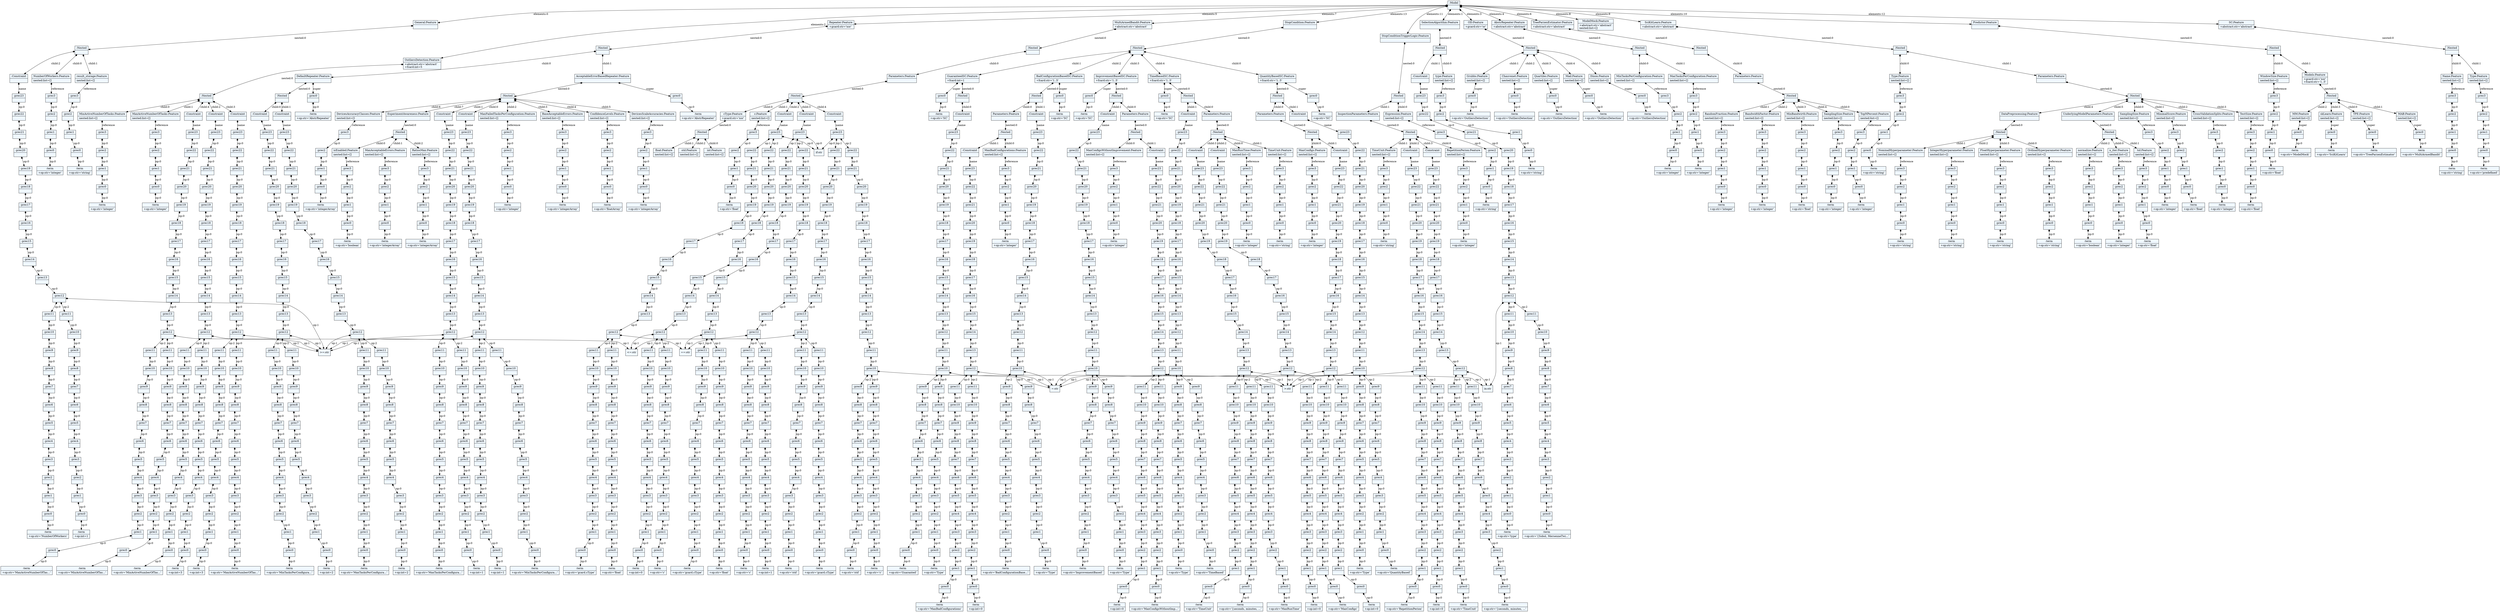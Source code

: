 
    digraph textX {
    fontname = "Bitstream Vera Sans"
    fontsize = 8
    node[
        shape=record,
        style=filled,
        fillcolor=aliceblue
    ]
    nodesep = 0.3
    edge[dir=black,arrowtail=empty]


140435478652576 -> 140435478653488 [label="elements:0" arrowtail=diamond dir=both]
140435478653488 -> 140435478653584 [label="nested:0" arrowtail=diamond dir=both]
140435478653584 -> 140435478653344 [label="child:0" arrowtail=diamond dir=both]
140435478653344 -> 140435478654688 [label="reference" arrowtail=diamond dir=both]
140435478654688 -> 140435478654736 [label="op:0" arrowtail=diamond dir=both]
140435478654736 -> 140435478654016 [label="op:0" arrowtail=diamond dir=both]
140435478654016 -> 140435478652048 [label="op:0" arrowtail=diamond dir=both]
140435478652048 -> 140435478837712 [label="op:0" arrowtail=diamond dir=both]
140435478837712[label="{:term|+op:str='integer'\l}"]
140435478652048[label="{:prec0|}"]
140435478654016[label="{:prec1|}"]
140435478654736[label="{:prec2|}"]
140435478654688[label="{:prec3|}"]
140435478653344[label="{NumberOfWorkers:Feature|nested:list=[]\l}"]
140435478653584 -> 140435478654256 [label="child:1" arrowtail=diamond dir=both]
140435478654256 -> 140435478654784 [label="reference" arrowtail=diamond dir=both]
140435478654784 -> 140435478837760 [label="op:0" arrowtail=diamond dir=both]
140435478837760 -> 140435478836992 [label="op:0" arrowtail=diamond dir=both]
140435478836992 -> 140435478836752 [label="op:0" arrowtail=diamond dir=both]
140435478836752 -> 140435478836032 [label="op:0" arrowtail=diamond dir=both]
140435478836032[label="{:term|+op:str='string'\l}"]
140435478836752[label="{:prec0|}"]
140435478836992[label="{:prec1|}"]
140435478837760[label="{:prec2|}"]
140435478654784[label="{:prec3|}"]
140435478654256[label="{result_storage:Feature|nested:list=[]\l}"]
140435478653584 -> 140435478654112 [label="child:2" arrowtail=diamond dir=both]
140435478654112 -> 140435478835984 [label="name" arrowtail=diamond dir=both]
140435478835984 -> 140435478838624 [label="op:0" arrowtail=diamond dir=both]
140435478838624 -> 140435478838816 [label="op:0" arrowtail=diamond dir=both]
140435478838816 -> 140435478838720 [label="op:0" arrowtail=diamond dir=both]
140435478838720 -> 140435478837952 [label="op:0" arrowtail=diamond dir=both]
140435478837952 -> 140435478837136 [label="op:0" arrowtail=diamond dir=both]
140435478837136 -> 140435478836464 [label="op:0" arrowtail=diamond dir=both]
140435478836464 -> 140435478835744 [label="op:0" arrowtail=diamond dir=both]
140435478835744 -> 140435478835552 [label="op:0" arrowtail=diamond dir=both]
140435478835552 -> 140435478837376 [label="op:0" arrowtail=diamond dir=both]
140435478837376 -> 140435478837472 [label="op:0" arrowtail=diamond dir=both]
140435478837472 -> 140435478838336 [label="op:0" arrowtail=diamond dir=both]
140435478838336 -> 140435478836080 [label="op:0" arrowtail=diamond dir=both]
140435478836080 -> 140435478835840 [label="op:0" arrowtail=diamond dir=both]
140435478835840 -> 140435478835312 [label="op:0" arrowtail=diamond dir=both]
140435478835312 -> 140435478835408 [label="op:0" arrowtail=diamond dir=both]
140435478835408 -> 140435479334672 [label="op:0" arrowtail=diamond dir=both]
140435479334672 -> 140435479330976 [label="op:0" arrowtail=diamond dir=both]
140435479330976 -> 140435479331072 [label="op:0" arrowtail=diamond dir=both]
140435479331072 -> 140435477897280 [label="op:0" arrowtail=diamond dir=both]
140435477897280 -> 140435477897376 [label="op:0" arrowtail=diamond dir=both]
140435477897376 -> 140435477897472 [label="op:0" arrowtail=diamond dir=both]
140435477897472 -> 140435477897568 [label="op:0" arrowtail=diamond dir=both]
140435477897568 -> 140435477897664 [label="op:0" arrowtail=diamond dir=both]
140435477897664 -> 140435477897760 [label="op:0" arrowtail=diamond dir=both]
140435477897760[label="{:term|+op:str='NumberOfWorkers'\l}"]
140435477897664[label="{:prec0|}"]
140435477897568[label="{:prec1|}"]
140435477897472[label="{:prec2|}"]
140435477897376[label="{:prec3|}"]
140435477897280[label="{:prec4|}"]
140435479331072[label="{:prec5|}"]
140435479330976[label="{:prec6|}"]
140435479334672[label="{:prec7|}"]
140435478835408[label="{:prec8|}"]
140435478835312[label="{:prec9|}"]
140435478835840[label="{:prec10|}"]
140435478836080[label="{:prec11|}"]
140435478838336 -> ">=:str" [label="op:1" arrowtail=diamond dir=both]
140435478838336 -> 140435478839104 [label="op:2" arrowtail=diamond dir=both]
140435478839104 -> 140435478835360 [label="op:0" arrowtail=diamond dir=both]
140435478835360 -> 140435479330928 [label="op:0" arrowtail=diamond dir=both]
140435479330928 -> 140435479331120 [label="op:0" arrowtail=diamond dir=both]
140435479331120 -> 140435477897424 [label="op:0" arrowtail=diamond dir=both]
140435477897424 -> 140435477897616 [label="op:0" arrowtail=diamond dir=both]
140435477897616 -> 140435477897808 [label="op:0" arrowtail=diamond dir=both]
140435477897808 -> 140435477897904 [label="op:0" arrowtail=diamond dir=both]
140435477897904 -> 140435477898000 [label="op:0" arrowtail=diamond dir=both]
140435477898000 -> 140435477898096 [label="op:0" arrowtail=diamond dir=both]
140435477898096 -> 140435477898192 [label="op:0" arrowtail=diamond dir=both]
140435477898192 -> 140435477898288 [label="op:0" arrowtail=diamond dir=both]
140435477898288 -> 140435477898384 [label="op:0" arrowtail=diamond dir=both]
140435477898384[label="{:term|+op:int=1\l}"]
140435477898288[label="{:prec0|}"]
140435477898192[label="{:prec1|}"]
140435477898096[label="{:prec2|}"]
140435477898000[label="{:prec3|}"]
140435477897904[label="{:prec4|}"]
140435477897808[label="{:prec5|}"]
140435477897616[label="{:prec6|}"]
140435477897424[label="{:prec7|}"]
140435479331120[label="{:prec8|}"]
140435479330928[label="{:prec9|}"]
140435478835360[label="{:prec10|}"]
140435478839104[label="{:prec11|}"]
140435478838336[label="{:prec12|}"]
140435478837472[label="{:prec13|}"]
140435478837376[label="{:prec14|}"]
140435478835552[label="{:prec15|}"]
140435478835744[label="{:prec16|}"]
140435478836464[label="{:prec17|}"]
140435478837136[label="{:prec18|}"]
140435478837952[label="{:prec19|}"]
140435478838720[label="{:prec20|}"]
140435478838816[label="{:prec21|}"]
140435478838624[label="{:prec22|}"]
140435478835984[label="{:prec23|}"]
140435478654112[label="{:Constraint|}"]
140435478653584[label="{:Nested|}"]
140435478653488[label="{General:Feature|}"]
140435478652576 -> 140435478651568 [label="elements:1" arrowtail=diamond dir=both]
140435478651568 -> 140435478652624 [label="nested:0" arrowtail=diamond dir=both]
140435478652624 -> 140435478838864 [label="child:0" arrowtail=diamond dir=both]
140435478838864 -> 140435478837856 [label="reference" arrowtail=diamond dir=both]
140435478837856 -> 140435478836176 [label="op:0" arrowtail=diamond dir=both]
140435478836176 -> 140435478839200 [label="op:0" arrowtail=diamond dir=both]
140435478839200 -> 140435478838288 [label="op:0" arrowtail=diamond dir=both]
140435478838288 -> 140435478836512 [label="op:0" arrowtail=diamond dir=both]
140435478836512[label="{:term|+op:str='string'\l}"]
140435478838288[label="{:prec0|}"]
140435478839200[label="{:prec1|}"]
140435478836176[label="{:prec2|}"]
140435478837856[label="{:prec3|}"]
140435478838864[label="{type:Feature|nested:list=[]\l}"]
140435478652624 -> 140435478838000 [label="child:1" arrowtail=diamond dir=both]
140435478838000 -> 140435478837232 [label="name" arrowtail=diamond dir=both]
140435478837232 -> 140435478835456 [label="op:0" arrowtail=diamond dir=both]
140435478835456 -> 140435477897328 [label="op:0" arrowtail=diamond dir=both]
140435477897328 -> 140435477897712 [label="op:0" arrowtail=diamond dir=both]
140435477897712 -> 140435477897952 [label="op:0" arrowtail=diamond dir=both]
140435477897952 -> 140435477898144 [label="op:0" arrowtail=diamond dir=both]
140435477898144 -> 140435477898336 [label="op:0" arrowtail=diamond dir=both]
140435477898336 -> 140435477898480 [label="op:0" arrowtail=diamond dir=both]
140435477898480 -> 140435477898576 [label="op:0" arrowtail=diamond dir=both]
140435477898576 -> 140435477898672 [label="op:0" arrowtail=diamond dir=both]
140435477898672 -> 140435477898768 [label="op:0" arrowtail=diamond dir=both]
140435477898768 -> 140435477898864 [label="op:0" arrowtail=diamond dir=both]
140435477898864 -> 140435477898960 [label="op:0" arrowtail=diamond dir=both]
140435477898960 -> 140435477899056 [label="op:0" arrowtail=diamond dir=both]
140435477899056 -> 140435477899152 [label="op:0" arrowtail=diamond dir=both]
140435477899152 -> 140435477899248 [label="op:0" arrowtail=diamond dir=both]
140435477899248 -> 140435477899344 [label="op:0" arrowtail=diamond dir=both]
140435477899344 -> 140435477899440 [label="op:0" arrowtail=diamond dir=both]
140435477899440 -> 140435477899536 [label="op:0" arrowtail=diamond dir=both]
140435477899536 -> 140435477899632 [label="op:0" arrowtail=diamond dir=both]
140435477899632 -> 140435477899728 [label="op:0" arrowtail=diamond dir=both]
140435477899728 -> 140435477899824 [label="op:0" arrowtail=diamond dir=both]
140435477899824 -> 140435477899920 [label="op:0" arrowtail=diamond dir=both]
140435477899920 -> 140435477900016 [label="op:0" arrowtail=diamond dir=both]
140435477900016 -> 140435477900112 [label="op:0" arrowtail=diamond dir=both]
140435477900112[label="{:term|+op:str='type'\l}"]
140435477900016[label="{:prec0|}"]
140435477899920[label="{:prec1|}"]
140435477899824[label="{:prec2|}"]
140435477899728[label="{:prec3|}"]
140435477899632[label="{:prec4|}"]
140435477899536[label="{:prec5|}"]
140435477899440[label="{:prec6|}"]
140435477899344[label="{:prec7|}"]
140435477899248[label="{:prec8|}"]
140435477899152[label="{:prec9|}"]
140435477899056[label="{:prec10|}"]
140435477898960[label="{:prec11|}"]
140435477898864 -> "in:str" [label="op:1" arrowtail=diamond dir=both]
140435477898864 -> 140435477899008 [label="op:2" arrowtail=diamond dir=both]
140435477899008 -> 140435477899200 [label="op:0" arrowtail=diamond dir=both]
140435477899200 -> 140435477899392 [label="op:0" arrowtail=diamond dir=both]
140435477899392 -> 140435477899584 [label="op:0" arrowtail=diamond dir=both]
140435477899584 -> 140435477899776 [label="op:0" arrowtail=diamond dir=both]
140435477899776 -> 140435477899968 [label="op:0" arrowtail=diamond dir=both]
140435477899968 -> 140435477900160 [label="op:0" arrowtail=diamond dir=both]
140435477900160 -> 140435477900256 [label="op:0" arrowtail=diamond dir=both]
140435477900256 -> 140435477900352 [label="op:0" arrowtail=diamond dir=both]
140435477900352 -> 140435477900448 [label="op:0" arrowtail=diamond dir=both]
140435477900448 -> 140435477900544 [label="op:0" arrowtail=diamond dir=both]
140435477900544 -> 140435477900640 [label="op:0" arrowtail=diamond dir=both]
140435477900640 -> 140435477900736 [label="op:0" arrowtail=diamond dir=both]
140435477900736[label="{:term|+op:str='\{Sobol, MersenneTwi...'\l}"]
140435477900640[label="{:prec0|}"]
140435477900544[label="{:prec1|}"]
140435477900448[label="{:prec2|}"]
140435477900352[label="{:prec3|}"]
140435477900256[label="{:prec4|}"]
140435477900160[label="{:prec5|}"]
140435477899968[label="{:prec6|}"]
140435477899776[label="{:prec7|}"]
140435477899584[label="{:prec8|}"]
140435477899392[label="{:prec9|}"]
140435477899200[label="{:prec10|}"]
140435477899008[label="{:prec11|}"]
140435477898864[label="{:prec12|}"]
140435477898768[label="{:prec13|}"]
140435477898672[label="{:prec14|}"]
140435477898576[label="{:prec15|}"]
140435477898480[label="{:prec16|}"]
140435477898336[label="{:prec17|}"]
140435477898144[label="{:prec18|}"]
140435477897952[label="{:prec19|}"]
140435477897712[label="{:prec20|}"]
140435477897328[label="{:prec21|}"]
140435478835456[label="{:prec22|}"]
140435478837232[label="{:prec23|}"]
140435478838000[label="{:Constraint|}"]
140435478652624[label="{:Nested|}"]
140435478651568[label="{SelectionAlgorithm:Feature|}"]
140435478652576 -> 140435478651184 [label="elements:2" arrowtail=diamond dir=both]
140435478651184 -> 140435478838576 [label="nested:0" arrowtail=diamond dir=both]
140435478838576 -> 140435477897520 [label="child:0" arrowtail=diamond dir=both]
140435477897520 -> 140435477898048 [label="reference" arrowtail=diamond dir=both]
140435477898048 -> 140435477898432 [label="op:0" arrowtail=diamond dir=both]
140435477898432 -> 140435477898624 [label="op:0" arrowtail=diamond dir=both]
140435477898624 -> 140435477898816 [label="op:0" arrowtail=diamond dir=both]
140435477898816 -> 140435477899104 [label="op:0" arrowtail=diamond dir=both]
140435477899104[label="{:term|+op:str='integer'\l}"]
140435477898816[label="{:prec0|}"]
140435477898624[label="{:prec1|}"]
140435477898432[label="{:prec2|}"]
140435477898048[label="{:prec3|}"]
140435477897520[label="{MinActiveNumberOfTasks:Feature|nested:list=[]\l}"]
140435478838576 -> 140435477897856 [label="child:1" arrowtail=diamond dir=both]
140435477897856 -> 140435477898528 [label="reference" arrowtail=diamond dir=both]
140435477898528 -> 140435477898912 [label="op:0" arrowtail=diamond dir=both]
140435477898912 -> 140435477899488 [label="op:0" arrowtail=diamond dir=both]
140435477899488 -> 140435477899872 [label="op:0" arrowtail=diamond dir=both]
140435477899872 -> 140435477900208 [label="op:0" arrowtail=diamond dir=both]
140435477900208[label="{:term|+op:str='integer'\l}"]
140435477899872[label="{:prec0|}"]
140435477899488[label="{:prec1|}"]
140435477898912[label="{:prec2|}"]
140435477898528[label="{:prec3|}"]
140435477897856[label="{MaxActiveNumberOfTasks:Feature|nested:list=[]\l}"]
140435478838576 -> 140435477898720 [label="child:2" arrowtail=diamond dir=both]
140435477898720 -> 140435477900064 [label="name" arrowtail=diamond dir=both]
140435477900064 -> 140435477900400 [label="op:0" arrowtail=diamond dir=both]
140435477900400 -> 140435477900592 [label="op:0" arrowtail=diamond dir=both]
140435477900592 -> 140435477900688 [label="op:0" arrowtail=diamond dir=both]
140435477900688 -> 140435477900832 [label="op:0" arrowtail=diamond dir=both]
140435477900832 -> 140435477900928 [label="op:0" arrowtail=diamond dir=both]
140435477900928 -> 140435477901024 [label="op:0" arrowtail=diamond dir=both]
140435477901024 -> 140435477901120 [label="op:0" arrowtail=diamond dir=both]
140435477901120 -> 140435477901216 [label="op:0" arrowtail=diamond dir=both]
140435477901216 -> 140435477909568 [label="op:0" arrowtail=diamond dir=both]
140435477909568 -> 140435477909664 [label="op:0" arrowtail=diamond dir=both]
140435477909664 -> 140435477909760 [label="op:0" arrowtail=diamond dir=both]
140435477909760 -> 140435477909856 [label="op:0" arrowtail=diamond dir=both]
140435477909856 -> 140435477909952 [label="op:0" arrowtail=diamond dir=both]
140435477909952 -> 140435477910048 [label="op:0" arrowtail=diamond dir=both]
140435477910048 -> 140435477910144 [label="op:0" arrowtail=diamond dir=both]
140435477910144 -> 140435477910240 [label="op:0" arrowtail=diamond dir=both]
140435477910240 -> 140435477910336 [label="op:0" arrowtail=diamond dir=both]
140435477910336 -> 140435477910432 [label="op:0" arrowtail=diamond dir=both]
140435477910432 -> 140435477910528 [label="op:0" arrowtail=diamond dir=both]
140435477910528 -> 140435477910624 [label="op:0" arrowtail=diamond dir=both]
140435477910624 -> 140435477910720 [label="op:0" arrowtail=diamond dir=both]
140435477910720 -> 140435477910816 [label="op:0" arrowtail=diamond dir=both]
140435477910816 -> 140435477910912 [label="op:0" arrowtail=diamond dir=both]
140435477910912 -> 140435477911008 [label="op:0" arrowtail=diamond dir=both]
140435477911008[label="{:term|+op:str='MinActiveNumberOfTas...'\l}"]
140435477910912[label="{:prec0|}"]
140435477910816[label="{:prec1|}"]
140435477910720[label="{:prec2|}"]
140435477910624[label="{:prec3|}"]
140435477910528[label="{:prec4|}"]
140435477910432[label="{:prec5|}"]
140435477910336[label="{:prec6|}"]
140435477910240[label="{:prec7|}"]
140435477910144[label="{:prec8|}"]
140435477910048[label="{:prec9|}"]
140435477909952[label="{:prec10|}"]
140435477909856[label="{:prec11|}"]
140435477909760 -> ">=:str" [label="op:1" arrowtail=diamond dir=both]
140435477909760 -> 140435477909904 [label="op:2" arrowtail=diamond dir=both]
140435477909904 -> 140435477910096 [label="op:0" arrowtail=diamond dir=both]
140435477910096 -> 140435477910288 [label="op:0" arrowtail=diamond dir=both]
140435477910288 -> 140435477910480 [label="op:0" arrowtail=diamond dir=both]
140435477910480 -> 140435477910672 [label="op:0" arrowtail=diamond dir=both]
140435477910672 -> 140435477910864 [label="op:0" arrowtail=diamond dir=both]
140435477910864 -> 140435477911056 [label="op:0" arrowtail=diamond dir=both]
140435477911056 -> 140435477911152 [label="op:0" arrowtail=diamond dir=both]
140435477911152 -> 140435477911248 [label="op:0" arrowtail=diamond dir=both]
140435477911248 -> 140435477911344 [label="op:0" arrowtail=diamond dir=both]
140435477911344 -> 140435477911440 [label="op:0" arrowtail=diamond dir=both]
140435477911440 -> 140435477911536 [label="op:0" arrowtail=diamond dir=both]
140435477911536 -> 140435477911632 [label="op:0" arrowtail=diamond dir=both]
140435477911632[label="{:term|+op:int=3\l}"]
140435477911536[label="{:prec0|}"]
140435477911440[label="{:prec1|}"]
140435477911344[label="{:prec2|}"]
140435477911248[label="{:prec3|}"]
140435477911152[label="{:prec4|}"]
140435477911056[label="{:prec5|}"]
140435477910864[label="{:prec6|}"]
140435477910672[label="{:prec7|}"]
140435477910480[label="{:prec8|}"]
140435477910288[label="{:prec9|}"]
140435477910096[label="{:prec10|}"]
140435477909904[label="{:prec11|}"]
140435477909760[label="{:prec12|}"]
140435477909664[label="{:prec13|}"]
140435477909568[label="{:prec14|}"]
140435477901216[label="{:prec15|}"]
140435477901120[label="{:prec16|}"]
140435477901024[label="{:prec17|}"]
140435477900928[label="{:prec18|}"]
140435477900832[label="{:prec19|}"]
140435477900688[label="{:prec20|}"]
140435477900592[label="{:prec21|}"]
140435477900400[label="{:prec22|}"]
140435477900064[label="{:prec23|}"]
140435477898720[label="{:Constraint|}"]
140435478838576 -> 140435477900304 [label="child:3" arrowtail=diamond dir=both]
140435477900304 -> 140435477900784 [label="name" arrowtail=diamond dir=both]
140435477900784 -> 140435477900976 [label="op:0" arrowtail=diamond dir=both]
140435477900976 -> 140435477901168 [label="op:0" arrowtail=diamond dir=both]
140435477901168 -> 140435477901264 [label="op:0" arrowtail=diamond dir=both]
140435477901264 -> 140435477909712 [label="op:0" arrowtail=diamond dir=both]
140435477909712 -> 140435477910000 [label="op:0" arrowtail=diamond dir=both]
140435477910000 -> 140435477910384 [label="op:0" arrowtail=diamond dir=both]
140435477910384 -> 140435477910768 [label="op:0" arrowtail=diamond dir=both]
140435477910768 -> 140435477911104 [label="op:0" arrowtail=diamond dir=both]
140435477911104 -> 140435477911296 [label="op:0" arrowtail=diamond dir=both]
140435477911296 -> 140435477911488 [label="op:0" arrowtail=diamond dir=both]
140435477911488 -> 140435477911680 [label="op:0" arrowtail=diamond dir=both]
140435477911680 -> 140435477911776 [label="op:0" arrowtail=diamond dir=both]
140435477911776 -> 140435477911872 [label="op:0" arrowtail=diamond dir=both]
140435477911872 -> 140435477911968 [label="op:0" arrowtail=diamond dir=both]
140435477911968 -> 140435477912064 [label="op:0" arrowtail=diamond dir=both]
140435477912064 -> 140435477912160 [label="op:0" arrowtail=diamond dir=both]
140435477912160 -> 140435477912256 [label="op:0" arrowtail=diamond dir=both]
140435477912256 -> 140435477912352 [label="op:0" arrowtail=diamond dir=both]
140435477912352 -> 140435477912448 [label="op:0" arrowtail=diamond dir=both]
140435477912448 -> 140435477912544 [label="op:0" arrowtail=diamond dir=both]
140435477912544 -> 140435477912640 [label="op:0" arrowtail=diamond dir=both]
140435477912640 -> 140435477912736 [label="op:0" arrowtail=diamond dir=both]
140435477912736 -> 140435477912832 [label="op:0" arrowtail=diamond dir=both]
140435477912832 -> 140435477912928 [label="op:0" arrowtail=diamond dir=both]
140435477912928[label="{:term|+op:str='MaxActiveNumberOfTas...'\l}"]
140435477912832[label="{:prec0|}"]
140435477912736[label="{:prec1|}"]
140435477912640[label="{:prec2|}"]
140435477912544[label="{:prec3|}"]
140435477912448[label="{:prec4|}"]
140435477912352[label="{:prec5|}"]
140435477912256[label="{:prec6|}"]
140435477912160[label="{:prec7|}"]
140435477912064[label="{:prec8|}"]
140435477911968[label="{:prec9|}"]
140435477911872[label="{:prec10|}"]
140435477911776[label="{:prec11|}"]
140435477911680 -> ">=:str" [label="op:1" arrowtail=diamond dir=both]
140435477911680 -> 140435477911824 [label="op:2" arrowtail=diamond dir=both]
140435477911824 -> 140435477912016 [label="op:0" arrowtail=diamond dir=both]
140435477912016 -> 140435477912208 [label="op:0" arrowtail=diamond dir=both]
140435477912208 -> 140435477912400 [label="op:0" arrowtail=diamond dir=both]
140435477912400 -> 140435477912592 [label="op:0" arrowtail=diamond dir=both]
140435477912592 -> 140435477912784 [label="op:0" arrowtail=diamond dir=both]
140435477912784 -> 140435477912976 [label="op:0" arrowtail=diamond dir=both]
140435477912976 -> 140435477913072 [label="op:0" arrowtail=diamond dir=both]
140435477913072 -> 140435477913168 [label="op:0" arrowtail=diamond dir=both]
140435477913168 -> 140435477913264 [label="op:0" arrowtail=diamond dir=both]
140435477913264 -> 140435477913360 [label="op:0" arrowtail=diamond dir=both]
140435477913360 -> 140435477913456 [label="op:0" arrowtail=diamond dir=both]
140435477913456 -> 140435477913552 [label="op:0" arrowtail=diamond dir=both]
140435477913552[label="{:term|+op:int=3\l}"]
140435477913456[label="{:prec0|}"]
140435477913360[label="{:prec1|}"]
140435477913264[label="{:prec2|}"]
140435477913168[label="{:prec3|}"]
140435477913072[label="{:prec4|}"]
140435477912976[label="{:prec5|}"]
140435477912784[label="{:prec6|}"]
140435477912592[label="{:prec7|}"]
140435477912400[label="{:prec8|}"]
140435477912208[label="{:prec9|}"]
140435477912016[label="{:prec10|}"]
140435477911824[label="{:prec11|}"]
140435477911680[label="{:prec12|}"]
140435477911488[label="{:prec13|}"]
140435477911296[label="{:prec14|}"]
140435477911104[label="{:prec15|}"]
140435477910768[label="{:prec16|}"]
140435477910384[label="{:prec17|}"]
140435477910000[label="{:prec18|}"]
140435477909712[label="{:prec19|}"]
140435477901264[label="{:prec20|}"]
140435477901168[label="{:prec21|}"]
140435477900976[label="{:prec22|}"]
140435477900784[label="{:prec23|}"]
140435477900304[label="{:Constraint|}"]
140435478838576 -> 140435477900880 [label="child:4" arrowtail=diamond dir=both]
140435477900880 -> 140435477909616 [label="name" arrowtail=diamond dir=both]
140435477909616 -> 140435477910192 [label="op:0" arrowtail=diamond dir=both]
140435477910192 -> 140435477910960 [label="op:0" arrowtail=diamond dir=both]
140435477910960 -> 140435477911200 [label="op:0" arrowtail=diamond dir=both]
140435477911200 -> 140435477911584 [label="op:0" arrowtail=diamond dir=both]
140435477911584 -> 140435477911920 [label="op:0" arrowtail=diamond dir=both]
140435477911920 -> 140435477912304 [label="op:0" arrowtail=diamond dir=both]
140435477912304 -> 140435477912688 [label="op:0" arrowtail=diamond dir=both]
140435477912688 -> 140435477913024 [label="op:0" arrowtail=diamond dir=both]
140435477913024 -> 140435477913216 [label="op:0" arrowtail=diamond dir=both]
140435477913216 -> 140435477913408 [label="op:0" arrowtail=diamond dir=both]
140435477913408 -> 140435477938240 [label="op:0" arrowtail=diamond dir=both]
140435477938240 -> 140435477938336 [label="op:0" arrowtail=diamond dir=both]
140435477938336 -> 140435477938432 [label="op:0" arrowtail=diamond dir=both]
140435477938432 -> 140435477938528 [label="op:0" arrowtail=diamond dir=both]
140435477938528 -> 140435477938624 [label="op:0" arrowtail=diamond dir=both]
140435477938624 -> 140435477938720 [label="op:0" arrowtail=diamond dir=both]
140435477938720 -> 140435477938816 [label="op:0" arrowtail=diamond dir=both]
140435477938816 -> 140435477938912 [label="op:0" arrowtail=diamond dir=both]
140435477938912 -> 140435477939008 [label="op:0" arrowtail=diamond dir=both]
140435477939008 -> 140435477939104 [label="op:0" arrowtail=diamond dir=both]
140435477939104 -> 140435477939200 [label="op:0" arrowtail=diamond dir=both]
140435477939200 -> 140435477939296 [label="op:0" arrowtail=diamond dir=both]
140435477939296 -> 140435477939392 [label="op:0" arrowtail=diamond dir=both]
140435477939392 -> 140435477939488 [label="op:0" arrowtail=diamond dir=both]
140435477939488[label="{:term|+op:str='MinActiveNumberOfTas...'\l}"]
140435477939392[label="{:prec0|}"]
140435477939296[label="{:prec1|}"]
140435477939200[label="{:prec2|}"]
140435477939104[label="{:prec3|}"]
140435477939008[label="{:prec4|}"]
140435477938912[label="{:prec5|}"]
140435477938816[label="{:prec6|}"]
140435477938720[label="{:prec7|}"]
140435477938624[label="{:prec8|}"]
140435477938528[label="{:prec9|}"]
140435477938432[label="{:prec10|}"]
140435477938336[label="{:prec11|}"]
140435477938240 -> "<=:str" [label="op:1" arrowtail=diamond dir=both]
140435477938240 -> 140435477938384 [label="op:2" arrowtail=diamond dir=both]
140435477938384 -> 140435477938576 [label="op:0" arrowtail=diamond dir=both]
140435477938576 -> 140435477938768 [label="op:0" arrowtail=diamond dir=both]
140435477938768 -> 140435477938960 [label="op:0" arrowtail=diamond dir=both]
140435477938960 -> 140435477939152 [label="op:0" arrowtail=diamond dir=both]
140435477939152 -> 140435477939344 [label="op:0" arrowtail=diamond dir=both]
140435477939344 -> 140435477939536 [label="op:0" arrowtail=diamond dir=both]
140435477939536 -> 140435477939632 [label="op:0" arrowtail=diamond dir=both]
140435477939632 -> 140435477939728 [label="op:0" arrowtail=diamond dir=both]
140435477939728 -> 140435477939824 [label="op:0" arrowtail=diamond dir=both]
140435477939824 -> 140435477939920 [label="op:0" arrowtail=diamond dir=both]
140435477939920 -> 140435477940016 [label="op:0" arrowtail=diamond dir=both]
140435477940016 -> 140435477940112 [label="op:0" arrowtail=diamond dir=both]
140435477940112[label="{:term|+op:str='MaxActiveNumberOfTas...'\l}"]
140435477940016[label="{:prec0|}"]
140435477939920[label="{:prec1|}"]
140435477939824[label="{:prec2|}"]
140435477939728[label="{:prec3|}"]
140435477939632[label="{:prec4|}"]
140435477939536[label="{:prec5|}"]
140435477939344[label="{:prec6|}"]
140435477939152[label="{:prec7|}"]
140435477938960[label="{:prec8|}"]
140435477938768[label="{:prec9|}"]
140435477938576[label="{:prec10|}"]
140435477938384[label="{:prec11|}"]
140435477938240[label="{:prec12|}"]
140435477913408[label="{:prec13|}"]
140435477913216[label="{:prec14|}"]
140435477913024[label="{:prec15|}"]
140435477912688[label="{:prec16|}"]
140435477912304[label="{:prec17|}"]
140435477911920[label="{:prec18|}"]
140435477911584[label="{:prec19|}"]
140435477911200[label="{:prec20|}"]
140435477910960[label="{:prec21|}"]
140435477910192[label="{:prec22|}"]
140435477909616[label="{:prec23|}"]
140435477900880[label="{:Constraint|}"]
140435478838576[label="{:Nested|}"]
140435478651184[label="{OutliersDetection:Feature|+abstract:str='abstract'\l+fcard:int=5\l}"]
140435478652576 -> 140435478654928 [label="elements:3" arrowtail=diamond dir=both]
140435478654928 -> 140435479331024 [label="nested:0" arrowtail=diamond dir=both]
140435479331024 -> 140435477910576 [label="child:0" arrowtail=diamond dir=both]
140435477910576 -> 140435477911728 [label="super" arrowtail=diamond dir=both]
140435477911728 -> 140435477912496 [label="op:0" arrowtail=diamond dir=both]
140435477912496[label="{:term|+op:str='OutliersDetection'\l}"]
140435477911728[label="{:prec0|}"]
140435477910576[label="{Dixon:Feature|nested:list=[]\l}"]
140435479331024 -> 140435477912112 [label="child:1" arrowtail=diamond dir=both]
140435477912112 -> 140435477913120 [label="super" arrowtail=diamond dir=both]
140435477913120 -> 140435477913504 [label="op:0" arrowtail=diamond dir=both]
140435477913504[label="{:term|+op:str='OutliersDetection'\l}"]
140435477913120[label="{:prec0|}"]
140435477912112[label="{Grubbs:Feature|nested:list=[]\l}"]
140435479331024 -> 140435477912880 [label="child:2" arrowtail=diamond dir=both]
140435477912880 -> 140435477938288 [label="super" arrowtail=diamond dir=both]
140435477938288 -> 140435477938672 [label="op:0" arrowtail=diamond dir=both]
140435477938672[label="{:term|+op:str='OutliersDetection'\l}"]
140435477938288[label="{:prec0|}"]
140435477912880[label="{Chauvenet:Feature|nested:list=[]\l}"]
140435479331024 -> 140435477913312 [label="child:3" arrowtail=diamond dir=both]
140435477913312 -> 140435477938864 [label="super" arrowtail=diamond dir=both]
140435477938864 -> 140435477939248 [label="op:0" arrowtail=diamond dir=both]
140435477939248[label="{:term|+op:str='OutliersDetection'\l}"]
140435477938864[label="{:prec0|}"]
140435477913312[label="{Quartiles:Feature|nested:list=[]\l}"]
140435479331024 -> 140435477938480 [label="child:4" arrowtail=diamond dir=both]
140435477938480 -> 140435477939440 [label="super" arrowtail=diamond dir=both]
140435477939440 -> 140435477939680 [label="op:0" arrowtail=diamond dir=both]
140435477939680[label="{:term|+op:str='OutliersDetection'\l}"]
140435477939440[label="{:prec0|}"]
140435477938480[label="{Mad:Feature|nested:list=[]\l}"]
140435479331024[label="{:Nested|}"]
140435478654928[label="{OD:Feature|+gcard:str='or'\l}"]
140435478652576 -> 140435478836704 [label="elements:4" arrowtail=diamond dir=both]
140435478836704 -> 140435477911392 [label="nested:0" arrowtail=diamond dir=both]
140435477911392 -> 140435477939776 [label="child:0" arrowtail=diamond dir=both]
140435477939776 -> 140435477939968 [label="reference" arrowtail=diamond dir=both]
140435477939968 -> 140435477940160 [label="op:0" arrowtail=diamond dir=both]
140435477940160 -> 140435477940256 [label="op:0" arrowtail=diamond dir=both]
140435477940256 -> 140435477940352 [label="op:0" arrowtail=diamond dir=both]
140435477940352 -> 140435477940448 [label="op:0" arrowtail=diamond dir=both]
140435477940448[label="{:term|+op:str='integer'\l}"]
140435477940352[label="{:prec0|}"]
140435477940256[label="{:prec1|}"]
140435477940160[label="{:prec2|}"]
140435477939968[label="{:prec3|}"]
140435477939776[label="{MinTasksPerConfiguration:Feature|nested:list=[]\l}"]
140435477911392 -> 140435477939872 [label="child:1" arrowtail=diamond dir=both]
140435477939872 -> 140435477940208 [label="reference" arrowtail=diamond dir=both]
140435477940208 -> 140435477940400 [label="op:0" arrowtail=diamond dir=both]
140435477940400 -> 140435477940544 [label="op:0" arrowtail=diamond dir=both]
140435477940544 -> 140435477940640 [label="op:0" arrowtail=diamond dir=both]
140435477940640 -> 140435477940736 [label="op:0" arrowtail=diamond dir=both]
140435477940736[label="{:term|+op:str='integer'\l}"]
140435477940640[label="{:prec0|}"]
140435477940544[label="{:prec1|}"]
140435477940400[label="{:prec2|}"]
140435477940208[label="{:prec3|}"]
140435477939872[label="{MaxTasksPerConfiguration:Feature|nested:list=[]\l}"]
140435477911392[label="{:Nested|}"]
140435478836704[label="{AbstrRepeater:Feature|+abstract:str='abstract'\l}"]
140435478652576 -> 140435478839152 [label="elements:5" arrowtail=diamond dir=both]
140435478839152 -> 140435477939056 [label="nested:0" arrowtail=diamond dir=both]
140435477939056 -> 140435477940592 [label="child:0" arrowtail=diamond dir=both]
140435477940592 -> 140435477940784 [label="super" arrowtail=diamond dir=both]
140435477940784 -> 140435477940880 [label="op:0" arrowtail=diamond dir=both]
140435477940880[label="{:term|+op:str='AbstrRepeater'\l}"]
140435477940784[label="{:prec0|}"]
140435477940592 -> 140435477940928 [label="nested:0" arrowtail=diamond dir=both]
140435477940928 -> 140435477941120 [label="child:0" arrowtail=diamond dir=both]
140435477941120 -> 140435477941264 [label="name" arrowtail=diamond dir=both]
140435477941264 -> 140435477941360 [label="op:0" arrowtail=diamond dir=both]
140435477941360 -> 140435477941456 [label="op:0" arrowtail=diamond dir=both]
140435477941456 -> 140435477941552 [label="op:0" arrowtail=diamond dir=both]
140435477941552 -> 140435477941648 [label="op:0" arrowtail=diamond dir=both]
140435477941648 -> 140435477941744 [label="op:0" arrowtail=diamond dir=both]
140435477941744 -> 140435477941840 [label="op:0" arrowtail=diamond dir=both]
140435477941840 -> 140435477941936 [label="op:0" arrowtail=diamond dir=both]
140435477941936 -> 140435477942032 [label="op:0" arrowtail=diamond dir=both]
140435477942032 -> 140435477942128 [label="op:0" arrowtail=diamond dir=both]
140435477942128 -> 140435477942224 [label="op:0" arrowtail=diamond dir=both]
140435477942224 -> 140435477966960 [label="op:0" arrowtail=diamond dir=both]
140435477966960 -> 140435477967056 [label="op:0" arrowtail=diamond dir=both]
140435477967056 -> 140435477967152 [label="op:0" arrowtail=diamond dir=both]
140435477967152 -> 140435477967248 [label="op:0" arrowtail=diamond dir=both]
140435477967248 -> 140435477967344 [label="op:0" arrowtail=diamond dir=both]
140435477967344 -> 140435477967440 [label="op:0" arrowtail=diamond dir=both]
140435477967440 -> 140435477967536 [label="op:0" arrowtail=diamond dir=both]
140435477967536 -> 140435477967632 [label="op:0" arrowtail=diamond dir=both]
140435477967632 -> 140435477967728 [label="op:0" arrowtail=diamond dir=both]
140435477967728 -> 140435477967824 [label="op:0" arrowtail=diamond dir=both]
140435477967824 -> 140435477967920 [label="op:0" arrowtail=diamond dir=both]
140435477967920 -> 140435477968016 [label="op:0" arrowtail=diamond dir=both]
140435477968016 -> 140435477968112 [label="op:0" arrowtail=diamond dir=both]
140435477968112 -> 140435477968208 [label="op:0" arrowtail=diamond dir=both]
140435477968208[label="{:term|+op:str='MinTasksPerConfigura...'\l}"]
140435477968112[label="{:prec0|}"]
140435477968016[label="{:prec1|}"]
140435477967920[label="{:prec2|}"]
140435477967824[label="{:prec3|}"]
140435477967728[label="{:prec4|}"]
140435477967632[label="{:prec5|}"]
140435477967536[label="{:prec6|}"]
140435477967440[label="{:prec7|}"]
140435477967344[label="{:prec8|}"]
140435477967248[label="{:prec9|}"]
140435477967152[label="{:prec10|}"]
140435477967056[label="{:prec11|}"]
140435477966960 -> ">=:str" [label="op:1" arrowtail=diamond dir=both]
140435477966960 -> 140435477967104 [label="op:2" arrowtail=diamond dir=both]
140435477967104 -> 140435477967296 [label="op:0" arrowtail=diamond dir=both]
140435477967296 -> 140435477967488 [label="op:0" arrowtail=diamond dir=both]
140435477967488 -> 140435477967680 [label="op:0" arrowtail=diamond dir=both]
140435477967680 -> 140435477967872 [label="op:0" arrowtail=diamond dir=both]
140435477967872 -> 140435477968064 [label="op:0" arrowtail=diamond dir=both]
140435477968064 -> 140435477968256 [label="op:0" arrowtail=diamond dir=both]
140435477968256 -> 140435477968352 [label="op:0" arrowtail=diamond dir=both]
140435477968352 -> 140435477968448 [label="op:0" arrowtail=diamond dir=both]
140435477968448 -> 140435477968544 [label="op:0" arrowtail=diamond dir=both]
140435477968544 -> 140435477968640 [label="op:0" arrowtail=diamond dir=both]
140435477968640 -> 140435477968736 [label="op:0" arrowtail=diamond dir=both]
140435477968736 -> 140435477968832 [label="op:0" arrowtail=diamond dir=both]
140435477968832[label="{:term|+op:int=2\l}"]
140435477968736[label="{:prec0|}"]
140435477968640[label="{:prec1|}"]
140435477968544[label="{:prec2|}"]
140435477968448[label="{:prec3|}"]
140435477968352[label="{:prec4|}"]
140435477968256[label="{:prec5|}"]
140435477968064[label="{:prec6|}"]
140435477967872[label="{:prec7|}"]
140435477967680[label="{:prec8|}"]
140435477967488[label="{:prec9|}"]
140435477967296[label="{:prec10|}"]
140435477967104[label="{:prec11|}"]
140435477966960[label="{:prec12|}"]
140435477942224[label="{:prec13|}"]
140435477942128[label="{:prec14|}"]
140435477942032[label="{:prec15|}"]
140435477941936[label="{:prec16|}"]
140435477941840[label="{:prec17|}"]
140435477941744[label="{:prec18|}"]
140435477941648[label="{:prec19|}"]
140435477941552[label="{:prec20|}"]
140435477941456[label="{:prec21|}"]
140435477941360[label="{:prec22|}"]
140435477941264[label="{:prec23|}"]
140435477941120[label="{:Constraint|}"]
140435477940928 -> 140435477941216 [label="child:1" arrowtail=diamond dir=both]
140435477941216 -> 140435477941504 [label="name" arrowtail=diamond dir=both]
140435477941504 -> 140435477941696 [label="op:0" arrowtail=diamond dir=both]
140435477941696 -> 140435477941888 [label="op:0" arrowtail=diamond dir=both]
140435477941888 -> 140435477942080 [label="op:0" arrowtail=diamond dir=both]
140435477942080 -> 140435477966912 [label="op:0" arrowtail=diamond dir=both]
140435477966912 -> 140435477967200 [label="op:0" arrowtail=diamond dir=both]
140435477967200 -> 140435477967584 [label="op:0" arrowtail=diamond dir=both]
140435477967584 -> 140435477967968 [label="op:0" arrowtail=diamond dir=both]
140435477967968 -> 140435477968304 [label="op:0" arrowtail=diamond dir=both]
140435477968304 -> 140435477968496 [label="op:0" arrowtail=diamond dir=both]
140435477968496 -> 140435477968688 [label="op:0" arrowtail=diamond dir=both]
140435477968688 -> 140435477968880 [label="op:0" arrowtail=diamond dir=both]
140435477968880 -> 140435477968976 [label="op:0" arrowtail=diamond dir=both]
140435477968976 -> 140435477969072 [label="op:0" arrowtail=diamond dir=both]
140435477969072 -> 140435477969168 [label="op:0" arrowtail=diamond dir=both]
140435477969168 -> 140435477969264 [label="op:0" arrowtail=diamond dir=both]
140435477969264 -> 140435477969360 [label="op:0" arrowtail=diamond dir=both]
140435477969360 -> 140435477969456 [label="op:0" arrowtail=diamond dir=both]
140435477969456 -> 140435477969552 [label="op:0" arrowtail=diamond dir=both]
140435477969552 -> 140435477969648 [label="op:0" arrowtail=diamond dir=both]
140435477969648 -> 140435477969744 [label="op:0" arrowtail=diamond dir=both]
140435477969744 -> 140435477969840 [label="op:0" arrowtail=diamond dir=both]
140435477969840 -> 140435477969936 [label="op:0" arrowtail=diamond dir=both]
140435477969936 -> 140435477970032 [label="op:0" arrowtail=diamond dir=both]
140435477970032 -> 140435477970128 [label="op:0" arrowtail=diamond dir=both]
140435477970128[label="{:term|+op:str='MaxTasksPerConfigura...'\l}"]
140435477970032[label="{:prec0|}"]
140435477969936[label="{:prec1|}"]
140435477969840[label="{:prec2|}"]
140435477969744[label="{:prec3|}"]
140435477969648[label="{:prec4|}"]
140435477969552[label="{:prec5|}"]
140435477969456[label="{:prec6|}"]
140435477969360[label="{:prec7|}"]
140435477969264[label="{:prec8|}"]
140435477969168[label="{:prec9|}"]
140435477969072[label="{:prec10|}"]
140435477968976[label="{:prec11|}"]
140435477968880 -> ">=:str" [label="op:1" arrowtail=diamond dir=both]
140435477968880 -> 140435477969024 [label="op:2" arrowtail=diamond dir=both]
140435477969024 -> 140435477969216 [label="op:0" arrowtail=diamond dir=both]
140435477969216 -> 140435477969408 [label="op:0" arrowtail=diamond dir=both]
140435477969408 -> 140435477969600 [label="op:0" arrowtail=diamond dir=both]
140435477969600 -> 140435477969792 [label="op:0" arrowtail=diamond dir=both]
140435477969792 -> 140435477969984 [label="op:0" arrowtail=diamond dir=both]
140435477969984 -> 140435477970176 [label="op:0" arrowtail=diamond dir=both]
140435477970176 -> 140435477970272 [label="op:0" arrowtail=diamond dir=both]
140435477970272 -> 140435477970368 [label="op:0" arrowtail=diamond dir=both]
140435477970368 -> 140435477970464 [label="op:0" arrowtail=diamond dir=both]
140435477970464 -> 140435477970560 [label="op:0" arrowtail=diamond dir=both]
140435477970560 -> 140435477970656 [label="op:0" arrowtail=diamond dir=both]
140435477970656 -> 140435477970752 [label="op:0" arrowtail=diamond dir=both]
140435477970752[label="{:term|+op:int=2\l}"]
140435477970656[label="{:prec0|}"]
140435477970560[label="{:prec1|}"]
140435477970464[label="{:prec2|}"]
140435477970368[label="{:prec3|}"]
140435477970272[label="{:prec4|}"]
140435477970176[label="{:prec5|}"]
140435477969984[label="{:prec6|}"]
140435477969792[label="{:prec7|}"]
140435477969600[label="{:prec8|}"]
140435477969408[label="{:prec9|}"]
140435477969216[label="{:prec10|}"]
140435477969024[label="{:prec11|}"]
140435477968880[label="{:prec12|}"]
140435477968688[label="{:prec13|}"]
140435477968496[label="{:prec14|}"]
140435477968304[label="{:prec15|}"]
140435477967968[label="{:prec16|}"]
140435477967584[label="{:prec17|}"]
140435477967200[label="{:prec18|}"]
140435477966912[label="{:prec19|}"]
140435477942080[label="{:prec20|}"]
140435477941888[label="{:prec21|}"]
140435477941696[label="{:prec22|}"]
140435477941504[label="{:prec23|}"]
140435477941216[label="{:Constraint|}"]
140435477940928[label="{:Nested|}"]
140435477940592[label="{DefaultRepeater:Feature|}"]
140435477939056 -> 140435477940832 [label="child:1" arrowtail=diamond dir=both]
140435477940832 -> 140435477941072 [label="super" arrowtail=diamond dir=both]
140435477941072 -> 140435477941600 [label="op:0" arrowtail=diamond dir=both]
140435477941600[label="{:term|+op:str='AbstrRepeater'\l}"]
140435477941072[label="{:prec0|}"]
140435477940832 -> 140435477941792 [label="nested:0" arrowtail=diamond dir=both]
140435477941792 -> 140435477967392 [label="child:0" arrowtail=diamond dir=both]
140435477967392 -> 140435477968400 [label="name" arrowtail=diamond dir=both]
140435477968400 -> 140435477968592 [label="op:0" arrowtail=diamond dir=both]
140435477968592 -> 140435477968928 [label="op:0" arrowtail=diamond dir=both]
140435477968928 -> 140435477969312 [label="op:0" arrowtail=diamond dir=both]
140435477969312 -> 140435477969696 [label="op:0" arrowtail=diamond dir=both]
140435477969696 -> 140435477970080 [label="op:0" arrowtail=diamond dir=both]
140435477970080 -> 140435477970320 [label="op:0" arrowtail=diamond dir=both]
140435477970320 -> 140435477970512 [label="op:0" arrowtail=diamond dir=both]
140435477970512 -> 140435477970704 [label="op:0" arrowtail=diamond dir=both]
140435477970704 -> 140435477970848 [label="op:0" arrowtail=diamond dir=both]
140435477970848 -> 140435477995584 [label="op:0" arrowtail=diamond dir=both]
140435477995584 -> 140435477995680 [label="op:0" arrowtail=diamond dir=both]
140435477995680 -> 140435477995776 [label="op:0" arrowtail=diamond dir=both]
140435477995776 -> 140435477995872 [label="op:0" arrowtail=diamond dir=both]
140435477995872 -> 140435477995968 [label="op:0" arrowtail=diamond dir=both]
140435477995968 -> 140435477996064 [label="op:0" arrowtail=diamond dir=both]
140435477996064 -> 140435477996160 [label="op:0" arrowtail=diamond dir=both]
140435477996160 -> 140435477996256 [label="op:0" arrowtail=diamond dir=both]
140435477996256 -> 140435477996352 [label="op:0" arrowtail=diamond dir=both]
140435477996352 -> 140435477996448 [label="op:0" arrowtail=diamond dir=both]
140435477996448 -> 140435477996544 [label="op:0" arrowtail=diamond dir=both]
140435477996544 -> 140435477996640 [label="op:0" arrowtail=diamond dir=both]
140435477996640 -> 140435477996736 [label="op:0" arrowtail=diamond dir=both]
140435477996736 -> 140435477996832 [label="op:0" arrowtail=diamond dir=both]
140435477996832 -> 140435477996928 [label="op:0" arrowtail=diamond dir=both]
140435477996928[label="{:term|+op:str='MinTasksPerConfigura...'\l}"]
140435477996832[label="{:prec0|}"]
140435477996736[label="{:prec1|}"]
140435477996640[label="{:prec2|}"]
140435477996544[label="{:prec3|}"]
140435477996448[label="{:prec4|}"]
140435477996352[label="{:prec5|}"]
140435477996256[label="{:prec6|}"]
140435477996160[label="{:prec7|}"]
140435477996064[label="{:prec8|}"]
140435477995968[label="{:prec9|}"]
140435477995872[label="{:prec10|}"]
140435477995776[label="{:prec11|}"]
140435477995680 -> ">=:str" [label="op:1" arrowtail=diamond dir=both]
140435477995680 -> 140435477995824 [label="op:2" arrowtail=diamond dir=both]
140435477995824 -> 140435477996016 [label="op:0" arrowtail=diamond dir=both]
140435477996016 -> 140435477996208 [label="op:0" arrowtail=diamond dir=both]
140435477996208 -> 140435477996400 [label="op:0" arrowtail=diamond dir=both]
140435477996400 -> 140435477996592 [label="op:0" arrowtail=diamond dir=both]
140435477996592 -> 140435477996784 [label="op:0" arrowtail=diamond dir=both]
140435477996784 -> 140435477996976 [label="op:0" arrowtail=diamond dir=both]
140435477996976 -> 140435477997072 [label="op:0" arrowtail=diamond dir=both]
140435477997072 -> 140435477997168 [label="op:0" arrowtail=diamond dir=both]
140435477997168 -> 140435477997264 [label="op:0" arrowtail=diamond dir=both]
140435477997264 -> 140435477997360 [label="op:0" arrowtail=diamond dir=both]
140435477997360 -> 140435477997456 [label="op:0" arrowtail=diamond dir=both]
140435477997456 -> 140435477997552 [label="op:0" arrowtail=diamond dir=both]
140435477997552[label="{:term|+op:int=1\l}"]
140435477997456[label="{:prec0|}"]
140435477997360[label="{:prec1|}"]
140435477997264[label="{:prec2|}"]
140435477997168[label="{:prec3|}"]
140435477997072[label="{:prec4|}"]
140435477996976[label="{:prec5|}"]
140435477996784[label="{:prec6|}"]
140435477996592[label="{:prec7|}"]
140435477996400[label="{:prec8|}"]
140435477996208[label="{:prec9|}"]
140435477996016[label="{:prec10|}"]
140435477995824[label="{:prec11|}"]
140435477995680[label="{:prec12|}"]
140435477995584[label="{:prec13|}"]
140435477970848[label="{:prec14|}"]
140435477970704[label="{:prec15|}"]
140435477970512[label="{:prec16|}"]
140435477970320[label="{:prec17|}"]
140435477970080[label="{:prec18|}"]
140435477969696[label="{:prec19|}"]
140435477969312[label="{:prec20|}"]
140435477968928[label="{:prec21|}"]
140435477968592[label="{:prec22|}"]
140435477968400[label="{:prec23|}"]
140435477967392[label="{:Constraint|}"]
140435477941792 -> 140435477940688 [label="child:1" arrowtail=diamond dir=both]
140435477940688 -> 140435477969120 [label="name" arrowtail=diamond dir=both]
140435477969120 -> 140435477969888 [label="op:0" arrowtail=diamond dir=both]
140435477969888 -> 140435477970416 [label="op:0" arrowtail=diamond dir=both]
140435477970416 -> 140435477970800 [label="op:0" arrowtail=diamond dir=both]
140435477970800 -> 140435477995632 [label="op:0" arrowtail=diamond dir=both]
140435477995632 -> 140435477995920 [label="op:0" arrowtail=diamond dir=both]
140435477995920 -> 140435477996304 [label="op:0" arrowtail=diamond dir=both]
140435477996304 -> 140435477996688 [label="op:0" arrowtail=diamond dir=both]
140435477996688 -> 140435477997024 [label="op:0" arrowtail=diamond dir=both]
140435477997024 -> 140435477997216 [label="op:0" arrowtail=diamond dir=both]
140435477997216 -> 140435477997408 [label="op:0" arrowtail=diamond dir=both]
140435477997408 -> 140435477997600 [label="op:0" arrowtail=diamond dir=both]
140435477997600 -> 140435477997696 [label="op:0" arrowtail=diamond dir=both]
140435477997696 -> 140435477997792 [label="op:0" arrowtail=diamond dir=both]
140435477997792 -> 140435477997888 [label="op:0" arrowtail=diamond dir=both]
140435477997888 -> 140435477997984 [label="op:0" arrowtail=diamond dir=both]
140435477997984 -> 140435477998080 [label="op:0" arrowtail=diamond dir=both]
140435477998080 -> 140435477998176 [label="op:0" arrowtail=diamond dir=both]
140435477998176 -> 140435477998272 [label="op:0" arrowtail=diamond dir=both]
140435477998272 -> 140435477998368 [label="op:0" arrowtail=diamond dir=both]
140435477998368 -> 140435477998464 [label="op:0" arrowtail=diamond dir=both]
140435477998464 -> 140435477998560 [label="op:0" arrowtail=diamond dir=both]
140435477998560 -> 140435477998656 [label="op:0" arrowtail=diamond dir=both]
140435477998656 -> 140435477998752 [label="op:0" arrowtail=diamond dir=both]
140435477998752 -> 140435477998848 [label="op:0" arrowtail=diamond dir=both]
140435477998848[label="{:term|+op:str='MaxTasksPerConfigura...'\l}"]
140435477998752[label="{:prec0|}"]
140435477998656[label="{:prec1|}"]
140435477998560[label="{:prec2|}"]
140435477998464[label="{:prec3|}"]
140435477998368[label="{:prec4|}"]
140435477998272[label="{:prec5|}"]
140435477998176[label="{:prec6|}"]
140435477998080[label="{:prec7|}"]
140435477997984[label="{:prec8|}"]
140435477997888[label="{:prec9|}"]
140435477997792[label="{:prec10|}"]
140435477997696[label="{:prec11|}"]
140435477997600 -> ">=:str" [label="op:1" arrowtail=diamond dir=both]
140435477997600 -> 140435477997744 [label="op:2" arrowtail=diamond dir=both]
140435477997744 -> 140435477997936 [label="op:0" arrowtail=diamond dir=both]
140435477997936 -> 140435477998128 [label="op:0" arrowtail=diamond dir=both]
140435477998128 -> 140435477998320 [label="op:0" arrowtail=diamond dir=both]
140435477998320 -> 140435477998512 [label="op:0" arrowtail=diamond dir=both]
140435477998512 -> 140435477998704 [label="op:0" arrowtail=diamond dir=both]
140435477998704 -> 140435477998896 [label="op:0" arrowtail=diamond dir=both]
140435477998896 -> 140435477998992 [label="op:0" arrowtail=diamond dir=both]
140435477998992 -> 140435477999088 [label="op:0" arrowtail=diamond dir=both]
140435477999088 -> 140435477999184 [label="op:0" arrowtail=diamond dir=both]
140435477999184 -> 140435477999280 [label="op:0" arrowtail=diamond dir=both]
140435477999280 -> 140435477999376 [label="op:0" arrowtail=diamond dir=both]
140435477999376 -> 140435477999472 [label="op:0" arrowtail=diamond dir=both]
140435477999472[label="{:term|+op:int=1\l}"]
140435477999376[label="{:prec0|}"]
140435477999280[label="{:prec1|}"]
140435477999184[label="{:prec2|}"]
140435477999088[label="{:prec3|}"]
140435477998992[label="{:prec4|}"]
140435477998896[label="{:prec5|}"]
140435477998704[label="{:prec6|}"]
140435477998512[label="{:prec7|}"]
140435477998320[label="{:prec8|}"]
140435477998128[label="{:prec9|}"]
140435477997936[label="{:prec10|}"]
140435477997744[label="{:prec11|}"]
140435477997600[label="{:prec12|}"]
140435477997408[label="{:prec13|}"]
140435477997216[label="{:prec14|}"]
140435477997024[label="{:prec15|}"]
140435477996688[label="{:prec16|}"]
140435477996304[label="{:prec17|}"]
140435477995920[label="{:prec18|}"]
140435477995632[label="{:prec19|}"]
140435477970800[label="{:prec20|}"]
140435477970416[label="{:prec21|}"]
140435477969888[label="{:prec22|}"]
140435477969120[label="{:prec23|}"]
140435477940688[label="{:Constraint|}"]
140435477941792 -> 140435477968784 [label="child:2" arrowtail=diamond dir=both]
140435477968784 -> 140435477970224 [label="reference" arrowtail=diamond dir=both]
140435477970224 -> 140435477970896 [label="op:0" arrowtail=diamond dir=both]
140435477970896 -> 140435477996112 [label="op:0" arrowtail=diamond dir=both]
140435477996112 -> 140435477996880 [label="op:0" arrowtail=diamond dir=both]
140435477996880 -> 140435477997312 [label="op:0" arrowtail=diamond dir=both]
140435477997312[label="{:term|+op:str='integer'\l}"]
140435477996880[label="{:prec0|}"]
140435477996112[label="{:prec1|}"]
140435477970896[label="{:prec2|}"]
140435477970224[label="{:prec3|}"]
140435477968784[label="{MaxFailedTasksPerConfiguration:Feature|nested:list=[]\l}"]
140435477941792 -> 140435477969504 [label="child:3" arrowtail=diamond dir=both]
140435477969504 -> 140435477995728 [label="reference" arrowtail=diamond dir=both]
140435477995728 -> 140435477997120 [label="op:0" arrowtail=diamond dir=both]
140435477997120 -> 140435477997648 [label="op:0" arrowtail=diamond dir=both]
140435477997648 -> 140435477998032 [label="op:0" arrowtail=diamond dir=both]
140435477998032 -> 140435477998416 [label="op:0" arrowtail=diamond dir=both]
140435477998416[label="{:term|+op:str='integerArray'\l}"]
140435477998032[label="{:prec0|}"]
140435477997648[label="{:prec1|}"]
140435477997120[label="{:prec2|}"]
140435477995728[label="{:prec3|}"]
140435477969504[label="{BaseAcceptableErrors:Feature|nested:list=[]\l}"]
140435477941792 -> 140435477970608 [label="child:4" arrowtail=diamond dir=both]
140435477970608 -> 140435477997504 [label="reference" arrowtail=diamond dir=both]
140435477997504 -> 140435477998224 [label="op:0" arrowtail=diamond dir=both]
140435477998224 -> 140435477998800 [label="op:0" arrowtail=diamond dir=both]
140435477998800 -> 140435477999040 [label="op:0" arrowtail=diamond dir=both]
140435477999040 -> 140435477999232 [label="op:0" arrowtail=diamond dir=both]
140435477999232[label="{:term|+op:str='floatArray'\l}"]
140435477999040[label="{:prec0|}"]
140435477998800[label="{:prec1|}"]
140435477998224[label="{:prec2|}"]
140435477997504[label="{:prec3|}"]
140435477970608[label="{ConfidenceLevels:Feature|nested:list=[]\l}"]
140435477941792 -> 140435477996496 [label="child:5" arrowtail=diamond dir=both]
140435477996496 -> 140435477998608 [label="reference" arrowtail=diamond dir=both]
140435477998608 -> 140435477999136 [label="op:0" arrowtail=diamond dir=both]
140435477999136 -> 140435477999424 [label="op:0" arrowtail=diamond dir=both]
140435477999424 -> 140435477999568 [label="op:0" arrowtail=diamond dir=both]
140435477999568 -> 140435477512304 [label="op:0" arrowtail=diamond dir=both]
140435477512304[label="{:term|+op:str='integerArray'\l}"]
140435477999568[label="{:prec0|}"]
140435477999424[label="{:prec1|}"]
140435477999136[label="{:prec2|}"]
140435477998608[label="{:prec3|}"]
140435477996496[label="{DevicesScaleAccuracies:Feature|nested:list=[]\l}"]
140435477941792 -> 140435477997840 [label="child:6" arrowtail=diamond dir=both]
140435477997840 -> 140435477999328 [label="reference" arrowtail=diamond dir=both]
140435477999328 -> 140435477512256 [label="op:0" arrowtail=diamond dir=both]
140435477512256 -> 140435477512400 [label="op:0" arrowtail=diamond dir=both]
140435477512400 -> 140435477512496 [label="op:0" arrowtail=diamond dir=both]
140435477512496 -> 140435477512592 [label="op:0" arrowtail=diamond dir=both]
140435477512592[label="{:term|+op:str='integerArray'\l}"]
140435477512496[label="{:prec0|}"]
140435477512400[label="{:prec1|}"]
140435477512256[label="{:prec2|}"]
140435477999328[label="{:prec3|}"]
140435477997840[label="{DevicesAccuracyClasses:Feature|nested:list=[]\l}"]
140435477941792 -> 140435477998944 [label="child:7" arrowtail=diamond dir=both]
140435477998944 -> 140435477512448 [label="nested:0" arrowtail=diamond dir=both]
140435477512448 -> 140435477512736 [label="child:0" arrowtail=diamond dir=both]
140435477512736 -> 140435477512832 [label="reference" arrowtail=diamond dir=both]
140435477512832 -> 140435477512928 [label="op:0" arrowtail=diamond dir=both]
140435477512928 -> 140435477513024 [label="op:0" arrowtail=diamond dir=both]
140435477513024 -> 140435477513120 [label="op:0" arrowtail=diamond dir=both]
140435477513120 -> 140435477513216 [label="op:0" arrowtail=diamond dir=both]
140435477513216[label="{:term|+op:str='boolean'\l}"]
140435477513120[label="{:prec0|}"]
140435477513024[label="{:prec1|}"]
140435477512928[label="{:prec2|}"]
140435477512832[label="{:prec3|}"]
140435477512736[label="{isEnabled:Feature|nested:list=[]\l}"]
140435477512448 -> 140435477512784 [label="child:1" arrowtail=diamond dir=both]
140435477512784 -> 140435477512976 [label="reference" arrowtail=diamond dir=both]
140435477512976 -> 140435477513168 [label="op:0" arrowtail=diamond dir=both]
140435477513168 -> 140435477513312 [label="op:0" arrowtail=diamond dir=both]
140435477513312 -> 140435477513408 [label="op:0" arrowtail=diamond dir=both]
140435477513408 -> 140435477513504 [label="op:0" arrowtail=diamond dir=both]
140435477513504[label="{:term|+op:str='integerArray'\l}"]
140435477513408[label="{:prec0|}"]
140435477513312[label="{:prec1|}"]
140435477513168[label="{:prec2|}"]
140435477512976[label="{:prec3|}"]
140435477512784[label="{MaxAcceptableErrors:Feature|nested:list=[]\l}"]
140435477512448 -> 140435477512880 [label="child:2" arrowtail=diamond dir=both]
140435477512880 -> 140435477513264 [label="reference" arrowtail=diamond dir=both]
140435477513264 -> 140435477513456 [label="op:0" arrowtail=diamond dir=both]
140435477513456 -> 140435477513600 [label="op:0" arrowtail=diamond dir=both]
140435477513600 -> 140435477513696 [label="op:0" arrowtail=diamond dir=both]
140435477513696 -> 140435477513792 [label="op:0" arrowtail=diamond dir=both]
140435477513792[label="{:term|+op:str='integerArray'\l}"]
140435477513696[label="{:prec0|}"]
140435477513600[label="{:prec1|}"]
140435477513456[label="{:prec2|}"]
140435477513264[label="{:prec3|}"]
140435477512880[label="{RatiosMax:Feature|nested:list=[]\l}"]
140435477512448[label="{:Nested|}"]
140435477998944[label="{ExperimentAwareness:Feature|}"]
140435477941792[label="{:Nested|}"]
140435477940832[label="{AcceptableErrorBasedRepeater:Feature|}"]
140435477939056[label="{:Nested|}"]
140435478839152[label="{Repeater:Feature|+gcard:str='xor'\l}"]
140435478652576 -> 140435477898240 [label="elements:6" arrowtail=diamond dir=both]
140435477898240 -> 140435477940304 [label="nested:0" arrowtail=diamond dir=both]
140435477940304 -> 140435477967008 [label="child:0" arrowtail=diamond dir=both]
140435477967008 -> 140435477512640 [label="nested:0" arrowtail=diamond dir=both]
140435477512640 -> 140435477513552 [label="child:0" arrowtail=diamond dir=both]
140435477513552 -> 140435477513744 [label="reference" arrowtail=diamond dir=both]
140435477513744 -> 140435477513888 [label="op:0" arrowtail=diamond dir=both]
140435477513888 -> 140435477513984 [label="op:0" arrowtail=diamond dir=both]
140435477513984 -> 140435477514080 [label="op:0" arrowtail=diamond dir=both]
140435477514080 -> 140435477514176 [label="op:0" arrowtail=diamond dir=both]
140435477514176[label="{:term|+op:str='integer'\l}"]
140435477514080[label="{:prec0|}"]
140435477513984[label="{:prec1|}"]
140435477513888[label="{:prec2|}"]
140435477513744[label="{:prec3|}"]
140435477513552[label="{TopNPercent:Feature|nested:list=[]\l}"]
140435477512640 -> 140435477513648 [label="child:1" arrowtail=diamond dir=both]
140435477513648 -> 140435477513936 [label="reference" arrowtail=diamond dir=both]
140435477513936 -> 140435477514128 [label="op:0" arrowtail=diamond dir=both]
140435477514128 -> 140435477514272 [label="op:0" arrowtail=diamond dir=both]
140435477514272 -> 140435477514368 [label="op:0" arrowtail=diamond dir=both]
140435477514368 -> 140435477514464 [label="op:0" arrowtail=diamond dir=both]
140435477514464[label="{:term|+op:str='integer'\l}"]
140435477514368[label="{:prec0|}"]
140435477514272[label="{:prec1|}"]
140435477514128[label="{:prec2|}"]
140435477513936[label="{:prec3|}"]
140435477513648[label="{RandomFraction:Feature|nested:list=[]\l}"]
140435477512640 -> 140435477514320 [label="child:2" arrowtail=diamond dir=both]
140435477514320 -> 140435477514032 [label="reference" arrowtail=diamond dir=both]
140435477514032 -> 140435477514416 [label="op:0" arrowtail=diamond dir=both]
140435477514416 -> 140435477514560 [label="op:0" arrowtail=diamond dir=both]
140435477514560 -> 140435477514656 [label="op:0" arrowtail=diamond dir=both]
140435477514656 -> 140435477514752 [label="op:0" arrowtail=diamond dir=both]
140435477514752[label="{:term|+op:str='integer'\l}"]
140435477514656[label="{:prec0|}"]
140435477514560[label="{:prec1|}"]
140435477514416[label="{:prec2|}"]
140435477514032[label="{:prec3|}"]
140435477514320[label="{BandwidthFactor:Feature|nested:list=[]\l}"]
140435477512640 -> 140435477514224 [label="child:3" arrowtail=diamond dir=both]
140435477514224 -> 140435477514512 [label="reference" arrowtail=diamond dir=both]
140435477514512 -> 140435477514704 [label="op:0" arrowtail=diamond dir=both]
140435477514704 -> 140435477514848 [label="op:0" arrowtail=diamond dir=both]
140435477514848 -> 140435477514944 [label="op:0" arrowtail=diamond dir=both]
140435477514944 -> 140435477515040 [label="op:0" arrowtail=diamond dir=both]
140435477515040[label="{:term|+op:str='float'\l}"]
140435477514944[label="{:prec0|}"]
140435477514848[label="{:prec1|}"]
140435477514704[label="{:prec2|}"]
140435477514512[label="{:prec3|}"]
140435477514224[label="{MinBandwirth:Feature|nested:list=[]\l}"]
140435477512640 -> 140435477513840 [label="child:4" arrowtail=diamond dir=both]
140435477513840 -> 140435477514800 [label="reference" arrowtail=diamond dir=both]
140435477514800 -> 140435477514992 [label="op:0" arrowtail=diamond dir=both]
140435477514992 -> 140435477515136 [label="op:0" arrowtail=diamond dir=both]
140435477515136 -> 140435477515232 [label="op:0" arrowtail=diamond dir=both]
140435477515232 -> 140435477515328 [label="op:0" arrowtail=diamond dir=both]
140435477515328[label="{:term|+op:str='integer'\l}"]
140435477515232[label="{:prec0|}"]
140435477515136[label="{:prec1|}"]
140435477514992[label="{:prec2|}"]
140435477514800[label="{:prec3|}"]
140435477513840[label="{SamplingSize:Feature|nested:list=[]\l}"]
140435477512640[label="{:Nested|}"]
140435477967008[label="{Parameters:Feature|}"]
140435477940304[label="{:Nested|}"]
140435477898240[label="{TreeParzenEstimator:Feature|+abstract:str='abstract'\l}"]
140435478652576 -> 140435477941408 [label="elements:7" arrowtail=diamond dir=both]
140435477941408 -> 140435477942176 [label="nested:0" arrowtail=diamond dir=both]
140435477942176 -> 140435477513360 [label="child:0" arrowtail=diamond dir=both]
140435477513360 -> 140435477515088 [label="nested:0" arrowtail=diamond dir=both]
140435477515088 -> 140435477515424 [label="child:0" arrowtail=diamond dir=both]
140435477515424 -> 140435477515568 [label="nested:0" arrowtail=diamond dir=both]
140435477515568 -> 140435477515760 [label="child:0" arrowtail=diamond dir=both]
140435477515760[label="{int:Feature|nested:list=[]\l}"]
140435477515568 -> 140435477515808 [label="child:1" arrowtail=diamond dir=both]
140435477515808[label="{float:Feature|nested:list=[]\l}"]
140435477515568 -> 140435477515856 [label="child:2" arrowtail=diamond dir=both]
140435477515856[label="{std:Feature|nested:list=[]\l}"]
140435477515568[label="{:Nested|}"]
140435477515424[label="{cType:Feature|+gcard:str='xor'\l}"]
140435477515088 -> 140435477515472 [label="child:1" arrowtail=diamond dir=both]
140435477515472 -> 140435477515664 [label="reference" arrowtail=diamond dir=both]
140435477515664 -> 140435477515904 [label="op:0" arrowtail=diamond dir=both]
140435477515904 -> 140435477516000 [label="op:0" arrowtail=diamond dir=both]
140435477516000 -> 140435477516096 [label="op:0" arrowtail=diamond dir=both]
140435477516096 -> 140435477516192 [label="op:0" arrowtail=diamond dir=both]
140435477516192[label="{:term|+op:str='float'\l}"]
140435477516096[label="{:prec0|}"]
140435477516000[label="{:prec1|}"]
140435477515904[label="{:prec2|}"]
140435477515664[label="{:prec3|}"]
140435477515472[label="{c:Feature|nested:list=[]\l}"]
140435477515088 -> 140435477515520 [label="child:2" arrowtail=diamond dir=both]
140435477515520 -> 140435477516048 [label="name" arrowtail=diamond dir=both]
140435477516048 -> "if:str" [label="op:0" arrowtail=diamond dir=both]
140435477516048 -> 140435477516240 [label="op:1" arrowtail=diamond dir=both]
140435477516240 -> 140435477540976 [label="op:0" arrowtail=diamond dir=both]
140435477540976 -> 140435477541072 [label="op:0" arrowtail=diamond dir=both]
140435477541072 -> 140435477541168 [label="op:0" arrowtail=diamond dir=both]
140435477541168 -> 140435477541264 [label="op:0" arrowtail=diamond dir=both]
140435477541264 -> 140435477541360 [label="op:0" arrowtail=diamond dir=both]
140435477541360 -> 140435477541456 [label="op:0" arrowtail=diamond dir=both]
140435477541456 -> 140435477541552 [label="op:0" arrowtail=diamond dir=both]
140435477541552 -> 140435477541648 [label="op:0" arrowtail=diamond dir=both]
140435477541648 -> 140435477541744 [label="op:0" arrowtail=diamond dir=both]
140435477541744 -> 140435477541840 [label="op:0" arrowtail=diamond dir=both]
140435477541840 -> 140435477541936 [label="op:0" arrowtail=diamond dir=both]
140435477541936 -> 140435477542032 [label="op:0" arrowtail=diamond dir=both]
140435477542032 -> 140435477542128 [label="op:0" arrowtail=diamond dir=both]
140435477542128 -> 140435477542224 [label="op:0" arrowtail=diamond dir=both]
140435477542224 -> 140435477542320 [label="op:0" arrowtail=diamond dir=both]
140435477542320 -> 140435477542416 [label="op:0" arrowtail=diamond dir=both]
140435477542416 -> 140435477542512 [label="op:0" arrowtail=diamond dir=both]
140435477542512 -> 140435477542608 [label="op:0" arrowtail=diamond dir=both]
140435477542608 -> 140435477542704 [label="op:0" arrowtail=diamond dir=both]
140435477542704 -> 140435477542800 [label="op:0" arrowtail=diamond dir=both]
140435477542800 -> 140435477542896 [label="op:0" arrowtail=diamond dir=both]
140435477542896 -> 140435477542992 [label="op:0" arrowtail=diamond dir=both]
140435477542992 -> 140435477543088 [label="op:0" arrowtail=diamond dir=both]
140435477543088[label="{:term|+op:str='gcard.cType'\l}"]
140435477542992[label="{:prec0|}"]
140435477542896[label="{:prec1|}"]
140435477542800[label="{:prec2|}"]
140435477542704[label="{:prec3|}"]
140435477542608[label="{:prec4|}"]
140435477542512[label="{:prec5|}"]
140435477542416[label="{:prec6|}"]
140435477542320[label="{:prec7|}"]
140435477542224[label="{:prec8|}"]
140435477542128[label="{:prec9|}"]
140435477542032[label="{:prec10|}"]
140435477541936[label="{:prec11|}"]
140435477541840 -> "==:str" [label="op:1" arrowtail=diamond dir=both]
140435477541840 -> 140435477541984 [label="op:2" arrowtail=diamond dir=both]
140435477541984 -> 140435477542176 [label="op:0" arrowtail=diamond dir=both]
140435477542176 -> 140435477542368 [label="op:0" arrowtail=diamond dir=both]
140435477542368 -> 140435477542560 [label="op:0" arrowtail=diamond dir=both]
140435477542560 -> 140435477542752 [label="op:0" arrowtail=diamond dir=both]
140435477542752 -> 140435477542944 [label="op:0" arrowtail=diamond dir=both]
140435477542944 -> 140435477543136 [label="op:0" arrowtail=diamond dir=both]
140435477543136 -> 140435477543232 [label="op:0" arrowtail=diamond dir=both]
140435477543232 -> 140435477543328 [label="op:0" arrowtail=diamond dir=both]
140435477543328 -> 140435477543424 [label="op:0" arrowtail=diamond dir=both]
140435477543424 -> 140435477543520 [label="op:0" arrowtail=diamond dir=both]
140435477543520 -> 140435477543616 [label="op:0" arrowtail=diamond dir=both]
140435477543616 -> 140435477543712 [label="op:0" arrowtail=diamond dir=both]
140435477543712[label="{:term|+op:str='float'\l}"]
140435477543616[label="{:prec0|}"]
140435477543520[label="{:prec1|}"]
140435477543424[label="{:prec2|}"]
140435477543328[label="{:prec3|}"]
140435477543232[label="{:prec4|}"]
140435477543136[label="{:prec5|}"]
140435477542944[label="{:prec6|}"]
140435477542752[label="{:prec7|}"]
140435477542560[label="{:prec8|}"]
140435477542368[label="{:prec9|}"]
140435477542176[label="{:prec10|}"]
140435477541984[label="{:prec11|}"]
140435477541840[label="{:prec12|}"]
140435477541744[label="{:prec13|}"]
140435477541648[label="{:prec14|}"]
140435477541552[label="{:prec15|}"]
140435477541456[label="{:prec16|}"]
140435477541360[label="{:prec17|}"]
140435477541264[label="{:prec18|}"]
140435477541168[label="{:prec19|}"]
140435477541072[label="{:prec20|}"]
140435477540976[label="{:prec21|}"]
140435477516240[label="{:prec22|}"]
140435477516048 -> 140435477540928 [label="op:2" arrowtail=diamond dir=both]
140435477540928 -> 140435477541120 [label="op:0" arrowtail=diamond dir=both]
140435477541120 -> 140435477541312 [label="op:0" arrowtail=diamond dir=both]
140435477541312 -> 140435477541504 [label="op:0" arrowtail=diamond dir=both]
140435477541504 -> 140435477541696 [label="op:0" arrowtail=diamond dir=both]
140435477541696 -> 140435477541888 [label="op:0" arrowtail=diamond dir=both]
140435477541888 -> 140435477542272 [label="op:0" arrowtail=diamond dir=both]
140435477542272 -> 140435477542656 [label="op:0" arrowtail=diamond dir=both]
140435477542656 -> 140435477543040 [label="op:0" arrowtail=diamond dir=both]
140435477543040 -> 140435477543280 [label="op:0" arrowtail=diamond dir=both]
140435477543280 -> 140435477543472 [label="op:0" arrowtail=diamond dir=both]
140435477543472 -> 140435477543664 [label="op:0" arrowtail=diamond dir=both]
140435477543664 -> 140435477543808 [label="op:0" arrowtail=diamond dir=both]
140435477543808 -> 140435477543904 [label="op:0" arrowtail=diamond dir=both]
140435477543904 -> 140435477544000 [label="op:0" arrowtail=diamond dir=both]
140435477544000 -> 140435477544096 [label="op:0" arrowtail=diamond dir=both]
140435477544096 -> 140435477544192 [label="op:0" arrowtail=diamond dir=both]
140435477544192 -> 140435477544288 [label="op:0" arrowtail=diamond dir=both]
140435477544288 -> 140435477544384 [label="op:0" arrowtail=diamond dir=both]
140435477544384 -> 140435477544480 [label="op:0" arrowtail=diamond dir=both]
140435477544480 -> 140435477544576 [label="op:0" arrowtail=diamond dir=both]
140435477544576 -> 140435477544672 [label="op:0" arrowtail=diamond dir=both]
140435477544672 -> 140435477544768 [label="op:0" arrowtail=diamond dir=both]
140435477544768 -> 140435477544864 [label="op:0" arrowtail=diamond dir=both]
140435477544864[label="{:term|+op:int=0\l}"]
140435477544768[label="{:prec0|}"]
140435477544672[label="{:prec1|}"]
140435477544576[label="{:prec2|}"]
140435477544480[label="{:prec3|}"]
140435477544384[label="{:prec4|}"]
140435477544288[label="{:prec5|}"]
140435477544192[label="{:prec6|}"]
140435477544096[label="{:prec7|}"]
140435477544000[label="{:prec8|}"]
140435477543904[label="{:prec9|}"]
140435477543808[label="{:prec10|}"]
140435477543664[label="{:prec11|}"]
140435477543472 -> "<=:str" [label="op:1" arrowtail=diamond dir=both]
140435477543472 -> 140435477543760 [label="op:2" arrowtail=diamond dir=both]
140435477543760 -> 140435477543952 [label="op:0" arrowtail=diamond dir=both]
140435477543952 -> 140435477544144 [label="op:0" arrowtail=diamond dir=both]
140435477544144 -> 140435477544336 [label="op:0" arrowtail=diamond dir=both]
140435477544336 -> 140435477544528 [label="op:0" arrowtail=diamond dir=both]
140435477544528 -> 140435477544720 [label="op:0" arrowtail=diamond dir=both]
140435477544720 -> 140435477544912 [label="op:0" arrowtail=diamond dir=both]
140435477544912 -> 140435477573744 [label="op:0" arrowtail=diamond dir=both]
140435477573744 -> 140435477573840 [label="op:0" arrowtail=diamond dir=both]
140435477573840 -> 140435477573936 [label="op:0" arrowtail=diamond dir=both]
140435477573936 -> 140435477574032 [label="op:0" arrowtail=diamond dir=both]
140435477574032 -> 140435477574128 [label="op:0" arrowtail=diamond dir=both]
140435477574128 -> 140435477574224 [label="op:0" arrowtail=diamond dir=both]
140435477574224[label="{:term|+op:str='c'\l}"]
140435477574128[label="{:prec0|}"]
140435477574032[label="{:prec1|}"]
140435477573936[label="{:prec2|}"]
140435477573840[label="{:prec3|}"]
140435477573744[label="{:prec4|}"]
140435477544912[label="{:prec5|}"]
140435477544720[label="{:prec6|}"]
140435477544528[label="{:prec7|}"]
140435477544336[label="{:prec8|}"]
140435477544144[label="{:prec9|}"]
140435477543952[label="{:prec10|}"]
140435477543760[label="{:prec11|}"]
140435477543472[label="{:prec12|}"]
140435477543280[label="{:prec13|}"]
140435477543040[label="{:prec14|}"]
140435477542656[label="{:prec15|}"]
140435477542272[label="{:prec16|}"]
140435477541888[label="{:prec17|}"]
140435477541696[label="{:prec18|}"]
140435477541504[label="{:prec19|}"]
140435477541312[label="{:prec20|}"]
140435477541120[label="{:prec21|}"]
140435477540928[label="{:prec22|}"]
140435477516048[label="{:prec23|}"]
140435477515520[label="{:Constraint|}"]
140435477515088 -> 140435477515952 [label="child:3" arrowtail=diamond dir=both]
140435477515952 -> 140435477541216 [label="name" arrowtail=diamond dir=both]
140435477541216 -> "if:str" [label="op:0" arrowtail=diamond dir=both]
140435477541216 -> 140435477541600 [label="op:1" arrowtail=diamond dir=both]
140435477541600 -> 140435477542080 [label="op:0" arrowtail=diamond dir=both]
140435477542080 -> 140435477542848 [label="op:0" arrowtail=diamond dir=both]
140435477542848 -> 140435477543376 [label="op:0" arrowtail=diamond dir=both]
140435477543376 -> 140435477543856 [label="op:0" arrowtail=diamond dir=both]
140435477543856 -> 140435477544240 [label="op:0" arrowtail=diamond dir=both]
140435477544240 -> 140435477544624 [label="op:0" arrowtail=diamond dir=both]
140435477544624 -> 140435477573696 [label="op:0" arrowtail=diamond dir=both]
140435477573696 -> 140435477573888 [label="op:0" arrowtail=diamond dir=both]
140435477573888 -> 140435477574080 [label="op:0" arrowtail=diamond dir=both]
140435477574080 -> 140435477574272 [label="op:0" arrowtail=diamond dir=both]
140435477574272 -> 140435477574368 [label="op:0" arrowtail=diamond dir=both]
140435477574368 -> 140435477574464 [label="op:0" arrowtail=diamond dir=both]
140435477574464 -> 140435477574560 [label="op:0" arrowtail=diamond dir=both]
140435477574560 -> 140435477574656 [label="op:0" arrowtail=diamond dir=both]
140435477574656 -> 140435477574752 [label="op:0" arrowtail=diamond dir=both]
140435477574752 -> 140435477574848 [label="op:0" arrowtail=diamond dir=both]
140435477574848 -> 140435477574944 [label="op:0" arrowtail=diamond dir=both]
140435477574944 -> 140435477575040 [label="op:0" arrowtail=diamond dir=both]
140435477575040 -> 140435477575136 [label="op:0" arrowtail=diamond dir=both]
140435477575136 -> 140435477575232 [label="op:0" arrowtail=diamond dir=both]
140435477575232 -> 140435477575328 [label="op:0" arrowtail=diamond dir=both]
140435477575328 -> 140435477575424 [label="op:0" arrowtail=diamond dir=both]
140435477575424 -> 140435477575520 [label="op:0" arrowtail=diamond dir=both]
140435477575520[label="{:term|+op:str='gcard.cType'\l}"]
140435477575424[label="{:prec0|}"]
140435477575328[label="{:prec1|}"]
140435477575232[label="{:prec2|}"]
140435477575136[label="{:prec3|}"]
140435477575040[label="{:prec4|}"]
140435477574944[label="{:prec5|}"]
140435477574848[label="{:prec6|}"]
140435477574752[label="{:prec7|}"]
140435477574656[label="{:prec8|}"]
140435477574560[label="{:prec9|}"]
140435477574464[label="{:prec10|}"]
140435477574368[label="{:prec11|}"]
140435477574272 -> "==:str" [label="op:1" arrowtail=diamond dir=both]
140435477574272 -> 140435477574416 [label="op:2" arrowtail=diamond dir=both]
140435477574416 -> 140435477574608 [label="op:0" arrowtail=diamond dir=both]
140435477574608 -> 140435477574800 [label="op:0" arrowtail=diamond dir=both]
140435477574800 -> 140435477574992 [label="op:0" arrowtail=diamond dir=both]
140435477574992 -> 140435477575184 [label="op:0" arrowtail=diamond dir=both]
140435477575184 -> 140435477575376 [label="op:0" arrowtail=diamond dir=both]
140435477575376 -> 140435477575568 [label="op:0" arrowtail=diamond dir=both]
140435477575568 -> 140435477575664 [label="op:0" arrowtail=diamond dir=both]
140435477575664 -> 140435477575760 [label="op:0" arrowtail=diamond dir=both]
140435477575760 -> 140435477575856 [label="op:0" arrowtail=diamond dir=both]
140435477575856 -> 140435477575952 [label="op:0" arrowtail=diamond dir=both]
140435477575952 -> 140435477576048 [label="op:0" arrowtail=diamond dir=both]
140435477576048 -> 140435477576144 [label="op:0" arrowtail=diamond dir=both]
140435477576144[label="{:term|+op:str='float'\l}"]
140435477576048[label="{:prec0|}"]
140435477575952[label="{:prec1|}"]
140435477575856[label="{:prec2|}"]
140435477575760[label="{:prec3|}"]
140435477575664[label="{:prec4|}"]
140435477575568[label="{:prec5|}"]
140435477575376[label="{:prec6|}"]
140435477575184[label="{:prec7|}"]
140435477574992[label="{:prec8|}"]
140435477574800[label="{:prec9|}"]
140435477574608[label="{:prec10|}"]
140435477574416[label="{:prec11|}"]
140435477574272[label="{:prec12|}"]
140435477574080[label="{:prec13|}"]
140435477573888[label="{:prec14|}"]
140435477573696[label="{:prec15|}"]
140435477544624[label="{:prec16|}"]
140435477544240[label="{:prec17|}"]
140435477543856[label="{:prec18|}"]
140435477543376[label="{:prec19|}"]
140435477542848[label="{:prec20|}"]
140435477542080[label="{:prec21|}"]
140435477541600[label="{:prec22|}"]
140435477541216 -> 140435477541792 [label="op:2" arrowtail=diamond dir=both]
140435477541792 -> 140435477543184 [label="op:0" arrowtail=diamond dir=both]
140435477543184 -> 140435477544048 [label="op:0" arrowtail=diamond dir=both]
140435477544048 -> 140435477544816 [label="op:0" arrowtail=diamond dir=both]
140435477544816 -> 140435477573984 [label="op:0" arrowtail=diamond dir=both]
140435477573984 -> 140435477574320 [label="op:0" arrowtail=diamond dir=both]
140435477574320 -> 140435477574704 [label="op:0" arrowtail=diamond dir=both]
140435477574704 -> 140435477575088 [label="op:0" arrowtail=diamond dir=both]
140435477575088 -> 140435477575472 [label="op:0" arrowtail=diamond dir=both]
140435477575472 -> 140435477575712 [label="op:0" arrowtail=diamond dir=both]
140435477575712 -> 140435477575904 [label="op:0" arrowtail=diamond dir=both]
140435477575904 -> 140435477576096 [label="op:0" arrowtail=diamond dir=both]
140435477576096 -> 140435477576240 [label="op:0" arrowtail=diamond dir=both]
140435477576240 -> 140435477576336 [label="op:0" arrowtail=diamond dir=both]
140435477576336 -> 140435477576432 [label="op:0" arrowtail=diamond dir=both]
140435477576432 -> 140435477576528 [label="op:0" arrowtail=diamond dir=both]
140435477576528 -> 140435477576624 [label="op:0" arrowtail=diamond dir=both]
140435477576624 -> 140435477576720 [label="op:0" arrowtail=diamond dir=both]
140435477576720 -> 140435477576816 [label="op:0" arrowtail=diamond dir=both]
140435477576816 -> 140435477576912 [label="op:0" arrowtail=diamond dir=both]
140435477576912 -> 140435477577008 [label="op:0" arrowtail=diamond dir=both]
140435477577008 -> 140435477577104 [label="op:0" arrowtail=diamond dir=both]
140435477577104 -> 140435477577200 [label="op:0" arrowtail=diamond dir=both]
140435477577200 -> 140435477577296 [label="op:0" arrowtail=diamond dir=both]
140435477577296[label="{:term|+op:str='c'\l}"]
140435477577200[label="{:prec0|}"]
140435477577104[label="{:prec1|}"]
140435477577008[label="{:prec2|}"]
140435477576912[label="{:prec3|}"]
140435477576816[label="{:prec4|}"]
140435477576720[label="{:prec5|}"]
140435477576624[label="{:prec6|}"]
140435477576528[label="{:prec7|}"]
140435477576432[label="{:prec8|}"]
140435477576336[label="{:prec9|}"]
140435477576240[label="{:prec10|}"]
140435477576096[label="{:prec11|}"]
140435477575904 -> "<=:str" [label="op:1" arrowtail=diamond dir=both]
140435477575904 -> 140435477576192 [label="op:2" arrowtail=diamond dir=both]
140435477576192 -> 140435477576384 [label="op:0" arrowtail=diamond dir=both]
140435477576384 -> 140435477576576 [label="op:0" arrowtail=diamond dir=both]
140435477576576 -> 140435477576768 [label="op:0" arrowtail=diamond dir=both]
140435477576768 -> 140435477576960 [label="op:0" arrowtail=diamond dir=both]
140435477576960 -> 140435477577152 [label="op:0" arrowtail=diamond dir=both]
140435477577152 -> 140435477577344 [label="op:0" arrowtail=diamond dir=both]
140435477577344 -> 140435477577440 [label="op:0" arrowtail=diamond dir=both]
140435477577440 -> 140435477577536 [label="op:0" arrowtail=diamond dir=both]
140435477577536 -> 140435477577632 [label="op:0" arrowtail=diamond dir=both]
140435477577632 -> 140435477610560 [label="op:0" arrowtail=diamond dir=both]
140435477610560 -> 140435477610656 [label="op:0" arrowtail=diamond dir=both]
140435477610656 -> 140435477610752 [label="op:0" arrowtail=diamond dir=both]
140435477610752[label="{:term|+op:int=1\l}"]
140435477610656[label="{:prec0|}"]
140435477610560[label="{:prec1|}"]
140435477577632[label="{:prec2|}"]
140435477577536[label="{:prec3|}"]
140435477577440[label="{:prec4|}"]
140435477577344[label="{:prec5|}"]
140435477577152[label="{:prec6|}"]
140435477576960[label="{:prec7|}"]
140435477576768[label="{:prec8|}"]
140435477576576[label="{:prec9|}"]
140435477576384[label="{:prec10|}"]
140435477576192[label="{:prec11|}"]
140435477575904[label="{:prec12|}"]
140435477575712[label="{:prec13|}"]
140435477575472[label="{:prec14|}"]
140435477575088[label="{:prec15|}"]
140435477574704[label="{:prec16|}"]
140435477574320[label="{:prec17|}"]
140435477573984[label="{:prec18|}"]
140435477544816[label="{:prec19|}"]
140435477544048[label="{:prec20|}"]
140435477543184[label="{:prec21|}"]
140435477541792[label="{:prec22|}"]
140435477541216[label="{:prec23|}"]
140435477515952[label="{:Constraint|}"]
140435477515088 -> 140435477541024 [label="child:4" arrowtail=diamond dir=both]
140435477541024 -> 140435477543568 [label="name" arrowtail=diamond dir=both]
140435477543568 -> "if:str" [label="op:0" arrowtail=diamond dir=both]
140435477543568 -> 140435477573792 [label="op:1" arrowtail=diamond dir=both]
140435477573792 -> 140435477574512 [label="op:0" arrowtail=diamond dir=both]
140435477574512 -> 140435477575280 [label="op:0" arrowtail=diamond dir=both]
140435477575280 -> 140435477575808 [label="op:0" arrowtail=diamond dir=both]
140435477575808 -> 140435477576288 [label="op:0" arrowtail=diamond dir=both]
140435477576288 -> 140435477576672 [label="op:0" arrowtail=diamond dir=both]
140435477576672 -> 140435477577056 [label="op:0" arrowtail=diamond dir=both]
140435477577056 -> 140435477577392 [label="op:0" arrowtail=diamond dir=both]
140435477577392 -> 140435477577584 [label="op:0" arrowtail=diamond dir=both]
140435477577584 -> 140435477610608 [label="op:0" arrowtail=diamond dir=both]
140435477610608 -> 140435477610800 [label="op:0" arrowtail=diamond dir=both]
140435477610800 -> 140435477610896 [label="op:0" arrowtail=diamond dir=both]
140435477610896 -> 140435477610992 [label="op:0" arrowtail=diamond dir=both]
140435477610992 -> 140435477611088 [label="op:0" arrowtail=diamond dir=both]
140435477611088 -> 140435477611184 [label="op:0" arrowtail=diamond dir=both]
140435477611184 -> 140435477611280 [label="op:0" arrowtail=diamond dir=both]
140435477611280 -> 140435477611376 [label="op:0" arrowtail=diamond dir=both]
140435477611376 -> 140435477611472 [label="op:0" arrowtail=diamond dir=both]
140435477611472 -> 140435477611568 [label="op:0" arrowtail=diamond dir=both]
140435477611568 -> 140435477611664 [label="op:0" arrowtail=diamond dir=both]
140435477611664 -> 140435477611760 [label="op:0" arrowtail=diamond dir=both]
140435477611760 -> 140435477611856 [label="op:0" arrowtail=diamond dir=both]
140435477611856 -> 140435477611952 [label="op:0" arrowtail=diamond dir=both]
140435477611952 -> 140435477612048 [label="op:0" arrowtail=diamond dir=both]
140435477612048[label="{:term|+op:str='gcard.cType'\l}"]
140435477611952[label="{:prec0|}"]
140435477611856[label="{:prec1|}"]
140435477611760[label="{:prec2|}"]
140435477611664[label="{:prec3|}"]
140435477611568[label="{:prec4|}"]
140435477611472[label="{:prec5|}"]
140435477611376[label="{:prec6|}"]
140435477611280[label="{:prec7|}"]
140435477611184[label="{:prec8|}"]
140435477611088[label="{:prec9|}"]
140435477610992[label="{:prec10|}"]
140435477610896[label="{:prec11|}"]
140435477610800 -> "==:str" [label="op:1" arrowtail=diamond dir=both]
140435477610800 -> 140435477610944 [label="op:2" arrowtail=diamond dir=both]
140435477610944 -> 140435477611136 [label="op:0" arrowtail=diamond dir=both]
140435477611136 -> 140435477611328 [label="op:0" arrowtail=diamond dir=both]
140435477611328 -> 140435477611520 [label="op:0" arrowtail=diamond dir=both]
140435477611520 -> 140435477611712 [label="op:0" arrowtail=diamond dir=both]
140435477611712 -> 140435477611904 [label="op:0" arrowtail=diamond dir=both]
140435477611904 -> 140435477612096 [label="op:0" arrowtail=diamond dir=both]
140435477612096 -> 140435477612192 [label="op:0" arrowtail=diamond dir=both]
140435477612192 -> 140435477612288 [label="op:0" arrowtail=diamond dir=both]
140435477612288 -> 140435477612384 [label="op:0" arrowtail=diamond dir=both]
140435477612384 -> 140435477612480 [label="op:0" arrowtail=diamond dir=both]
140435477612480 -> 140435477612576 [label="op:0" arrowtail=diamond dir=both]
140435477612576 -> 140435477612672 [label="op:0" arrowtail=diamond dir=both]
140435477612672[label="{:term|+op:str='std'\l}"]
140435477612576[label="{:prec0|}"]
140435477612480[label="{:prec1|}"]
140435477612384[label="{:prec2|}"]
140435477612288[label="{:prec3|}"]
140435477612192[label="{:prec4|}"]
140435477612096[label="{:prec5|}"]
140435477611904[label="{:prec6|}"]
140435477611712[label="{:prec7|}"]
140435477611520[label="{:prec8|}"]
140435477611328[label="{:prec9|}"]
140435477611136[label="{:prec10|}"]
140435477610944[label="{:prec11|}"]
140435477610800[label="{:prec12|}"]
140435477610608[label="{:prec13|}"]
140435477577584[label="{:prec14|}"]
140435477577392[label="{:prec15|}"]
140435477577056[label="{:prec16|}"]
140435477576672[label="{:prec17|}"]
140435477576288[label="{:prec18|}"]
140435477575808[label="{:prec19|}"]
140435477575280[label="{:prec20|}"]
140435477574512[label="{:prec21|}"]
140435477573792[label="{:prec22|}"]
140435477543568 -> 140435477574176 [label="op:2" arrowtail=diamond dir=both]
140435477574176 -> 140435477575616 [label="op:0" arrowtail=diamond dir=both]
140435477575616 -> 140435477576480 [label="op:0" arrowtail=diamond dir=both]
140435477576480 -> 140435477577248 [label="op:0" arrowtail=diamond dir=both]
140435477577248 -> 140435477577680 [label="op:0" arrowtail=diamond dir=both]
140435477577680 -> 140435477610848 [label="op:0" arrowtail=diamond dir=both]
140435477610848 -> 140435477611232 [label="op:0" arrowtail=diamond dir=both]
140435477611232 -> 140435477611616 [label="op:0" arrowtail=diamond dir=both]
140435477611616 -> 140435477612000 [label="op:0" arrowtail=diamond dir=both]
140435477612000 -> 140435477612240 [label="op:0" arrowtail=diamond dir=both]
140435477612240 -> 140435477612432 [label="op:0" arrowtail=diamond dir=both]
140435477612432 -> 140435477612624 [label="op:0" arrowtail=diamond dir=both]
140435477612624 -> 140435477612768 [label="op:0" arrowtail=diamond dir=both]
140435477612768 -> 140435477612864 [label="op:0" arrowtail=diamond dir=both]
140435477612864 -> 140435477612960 [label="op:0" arrowtail=diamond dir=both]
140435477612960 -> 140435477613056 [label="op:0" arrowtail=diamond dir=both]
140435477613056 -> 140435477613152 [label="op:0" arrowtail=diamond dir=both]
140435477613152 -> 140435477613248 [label="op:0" arrowtail=diamond dir=both]
140435477613248 -> 140435477613344 [label="op:0" arrowtail=diamond dir=both]
140435477613344 -> 140435477613440 [label="op:0" arrowtail=diamond dir=both]
140435477613440 -> 140435477613536 [label="op:0" arrowtail=diamond dir=both]
140435477613536 -> 140435477613632 [label="op:0" arrowtail=diamond dir=both]
140435477613632 -> 140435477613728 [label="op:0" arrowtail=diamond dir=both]
140435477613728 -> 140435477613824 [label="op:0" arrowtail=diamond dir=both]
140435477613824[label="{:term|+op:str='c'\l}"]
140435477613728[label="{:prec0|}"]
140435477613632[label="{:prec1|}"]
140435477613536[label="{:prec2|}"]
140435477613440[label="{:prec3|}"]
140435477613344[label="{:prec4|}"]
140435477613248[label="{:prec5|}"]
140435477613152[label="{:prec6|}"]
140435477613056[label="{:prec7|}"]
140435477612960[label="{:prec8|}"]
140435477612864[label="{:prec9|}"]
140435477612768 -> "=:str" [label="op:1" arrowtail=diamond dir=both]
140435477612768 -> 140435477612912 [label="op:2" arrowtail=diamond dir=both]
140435477612912 -> 140435477613104 [label="op:0" arrowtail=diamond dir=both]
140435477613104 -> 140435477613296 [label="op:0" arrowtail=diamond dir=both]
140435477613296 -> 140435477613488 [label="op:0" arrowtail=diamond dir=both]
140435477613488 -> 140435477613680 [label="op:0" arrowtail=diamond dir=both]
140435477613680 -> 140435477613872 [label="op:0" arrowtail=diamond dir=both]
140435477613872 -> 140435477613968 [label="op:0" arrowtail=diamond dir=both]
140435477613968 -> 140435477614064 [label="op:0" arrowtail=diamond dir=both]
140435477614064 -> 140435477614160 [label="op:0" arrowtail=diamond dir=both]
140435477614160 -> 140435477614256 [label="op:0" arrowtail=diamond dir=both]
140435477614256 -> 140435477614352 [label="op:0" arrowtail=diamond dir=both]
140435477614352[label="{:term|+op:str='std'\l}"]
140435477614256[label="{:prec0|}"]
140435477614160[label="{:prec1|}"]
140435477614064[label="{:prec2|}"]
140435477613968[label="{:prec3|}"]
140435477613872[label="{:prec4|}"]
140435477613680[label="{:prec5|}"]
140435477613488[label="{:prec6|}"]
140435477613296[label="{:prec7|}"]
140435477613104[label="{:prec8|}"]
140435477612912[label="{:prec9|}"]
140435477612768[label="{:prec10|}"]
140435477612624[label="{:prec11|}"]
140435477612432[label="{:prec12|}"]
140435477612240[label="{:prec13|}"]
140435477612000[label="{:prec14|}"]
140435477611616[label="{:prec15|}"]
140435477611232[label="{:prec16|}"]
140435477610848[label="{:prec17|}"]
140435477577680[label="{:prec18|}"]
140435477577248[label="{:prec19|}"]
140435477576480[label="{:prec20|}"]
140435477575616[label="{:prec21|}"]
140435477574176[label="{:prec22|}"]
140435477543568[label="{:prec23|}"]
140435477541024[label="{:Constraint|}"]
140435477515088[label="{:Nested|}"]
140435477513360[label="{Parameters:Feature|}"]
140435477942176[label="{:Nested|}"]
140435477941408[label="{MultiArmedBandit:Feature|+abstract:str='abstract'\l}"]
140435478652576 -> 140435477941024 [label="elements:8" arrowtail=diamond dir=both]
140435477941024[label="{ModelMock:Feature|+abstract:str='abstract'\lnested:list=[]\l}"]
140435478652576 -> 140435477940064 [label="elements:9" arrowtail=diamond dir=both]
140435477940064 -> 140435477513072 [label="nested:0" arrowtail=diamond dir=both]
140435477513072 -> 140435477542464 [label="child:0" arrowtail=diamond dir=both]
140435477542464 -> 140435477574896 [label="reference" arrowtail=diamond dir=both]
140435477574896 -> 140435477576864 [label="op:0" arrowtail=diamond dir=both]
140435477576864 -> 140435477610704 [label="op:0" arrowtail=diamond dir=both]
140435477610704 -> 140435477611424 [label="op:0" arrowtail=diamond dir=both]
140435477611424 -> 140435477612144 [label="op:0" arrowtail=diamond dir=both]
140435477612144[label="{:term|+op:str='string'\l}"]
140435477611424[label="{:prec0|}"]
140435477610704[label="{:prec1|}"]
140435477576864[label="{:prec2|}"]
140435477574896[label="{:prec3|}"]
140435477542464[label="{Type:Feature|nested:list=[]\l}"]
140435477513072 -> 140435477544432 [label="child:1" arrowtail=diamond dir=both]
140435477544432 -> 140435477611040 [label="nested:0" arrowtail=diamond dir=both]
140435477611040 -> 140435477612720 [label="child:0" arrowtail=diamond dir=both]
140435477612720 -> 140435477613008 [label="reference" arrowtail=diamond dir=both]
140435477613008 -> 140435477613392 [label="op:0" arrowtail=diamond dir=both]
140435477613392 -> 140435477613776 [label="op:0" arrowtail=diamond dir=both]
140435477613776 -> 140435477614016 [label="op:0" arrowtail=diamond dir=both]
140435477614016 -> 140435477614208 [label="op:0" arrowtail=diamond dir=both]
140435477614208[label="{:term|+op:str='integer'\l}"]
140435477614016[label="{:prec0|}"]
140435477613776[label="{:prec1|}"]
140435477613392[label="{:prec2|}"]
140435477613008[label="{:prec3|}"]
140435477612720[label="{SamplingSize:Feature|nested:list=[]\l}"]
140435477611040 -> 140435477612816 [label="child:1" arrowtail=diamond dir=both]
140435477612816 -> 140435477613584 [label="reference" arrowtail=diamond dir=both]
140435477613584 -> 140435477614112 [label="op:0" arrowtail=diamond dir=both]
140435477614112 -> 140435477614400 [label="op:0" arrowtail=diamond dir=both]
140435477614400 -> 140435477614496 [label="op:0" arrowtail=diamond dir=both]
140435477614496 -> 140435477655616 [label="op:0" arrowtail=diamond dir=both]
140435477655616[label="{:term|+op:str='float'\l}"]
140435477614496[label="{:prec0|}"]
140435477614400[label="{:prec1|}"]
140435477614112[label="{:prec2|}"]
140435477613584[label="{:prec3|}"]
140435477612816[label="{MinimalScore:Feature|nested:list=[]\l}"]
140435477611040 -> 140435477613200 [label="child:2" arrowtail=diamond dir=both]
140435477613200 -> 140435477614304 [label="reference" arrowtail=diamond dir=both]
140435477614304 -> 140435477614544 [label="op:0" arrowtail=diamond dir=both]
140435477614544 -> 140435477655712 [label="op:0" arrowtail=diamond dir=both]
140435477655712 -> 140435477655808 [label="op:0" arrowtail=diamond dir=both]
140435477655808 -> 140435477655904 [label="op:0" arrowtail=diamond dir=both]
140435477655904[label="{:term|+op:str='integer'\l}"]
140435477655808[label="{:prec0|}"]
140435477655712[label="{:prec1|}"]
140435477614544[label="{:prec2|}"]
140435477614304[label="{:prec3|}"]
140435477613200[label="{CrossValidationSplits:Feature|nested:list=[]\l}"]
140435477611040 -> 140435477613920 [label="child:3" arrowtail=diamond dir=both]
140435477613920 -> 140435477655664 [label="reference" arrowtail=diamond dir=both]
140435477655664 -> 140435477655856 [label="op:0" arrowtail=diamond dir=both]
140435477655856 -> 140435477656000 [label="op:0" arrowtail=diamond dir=both]
140435477656000 -> 140435477656096 [label="op:0" arrowtail=diamond dir=both]
140435477656096 -> 140435477656192 [label="op:0" arrowtail=diamond dir=both]
140435477656192[label="{:term|+op:str='float'\l}"]
140435477656096[label="{:prec0|}"]
140435477656000[label="{:prec1|}"]
140435477655856[label="{:prec2|}"]
140435477655664[label="{:prec3|}"]
140435477613920[label="{TestSize:Feature|nested:list=[]\l}"]
140435477611040 -> 140435477614448 [label="child:4" arrowtail=diamond dir=both]
140435477614448 -> 140435477656048 [label="nested:0" arrowtail=diamond dir=both]
140435477656048 -> 140435477656336 [label="child:0" arrowtail=diamond dir=both]
140435477656336 -> 140435477656432 [label="reference" arrowtail=diamond dir=both]
140435477656432 -> 140435477656528 [label="op:0" arrowtail=diamond dir=both]
140435477656528 -> 140435477656624 [label="op:0" arrowtail=diamond dir=both]
140435477656624 -> 140435477656720 [label="op:0" arrowtail=diamond dir=both]
140435477656720 -> 140435477656816 [label="op:0" arrowtail=diamond dir=both]
140435477656816[label="{:term|+op:str='string'\l}"]
140435477656720[label="{:prec0|}"]
140435477656624[label="{:prec1|}"]
140435477656528[label="{:prec2|}"]
140435477656432[label="{:prec3|}"]
140435477656336[label="{OrdinalHyperparameter:Feature|nested:list=[]\l}"]
140435477656048 -> 140435477656384 [label="child:1" arrowtail=diamond dir=both]
140435477656384 -> 140435477656576 [label="reference" arrowtail=diamond dir=both]
140435477656576 -> 140435477656768 [label="op:0" arrowtail=diamond dir=both]
140435477656768 -> 140435477656912 [label="op:0" arrowtail=diamond dir=both]
140435477656912 -> 140435477657008 [label="op:0" arrowtail=diamond dir=both]
140435477657008 -> 140435477657104 [label="op:0" arrowtail=diamond dir=both]
140435477657104[label="{:term|+op:str='string'\l}"]
140435477657008[label="{:prec0|}"]
140435477656912[label="{:prec1|}"]
140435477656768[label="{:prec2|}"]
140435477656576[label="{:prec3|}"]
140435477656384[label="{NominalHyperparameter:Feature|nested:list=[]\l}"]
140435477656048 -> 140435477656480 [label="child:2" arrowtail=diamond dir=both]
140435477656480 -> 140435477656864 [label="reference" arrowtail=diamond dir=both]
140435477656864 -> 140435477657056 [label="op:0" arrowtail=diamond dir=both]
140435477657056 -> 140435477657200 [label="op:0" arrowtail=diamond dir=both]
140435477657200 -> 140435477657296 [label="op:0" arrowtail=diamond dir=both]
140435477657296 -> 140435477657392 [label="op:0" arrowtail=diamond dir=both]
140435477657392[label="{:term|+op:str='string'\l}"]
140435477657296[label="{:prec0|}"]
140435477657200[label="{:prec1|}"]
140435477657056[label="{:prec2|}"]
140435477656864[label="{:prec3|}"]
140435477656480[label="{IntegerHyperparameter:Feature|nested:list=[]\l}"]
140435477656048 -> 140435477656672 [label="child:3" arrowtail=diamond dir=both]
140435477656672 -> 140435477657152 [label="reference" arrowtail=diamond dir=both]
140435477657152 -> 140435477657344 [label="op:0" arrowtail=diamond dir=both]
140435477657344 -> 140435477657488 [label="op:0" arrowtail=diamond dir=both]
140435477657488 -> 140435477657584 [label="op:0" arrowtail=diamond dir=both]
140435477657584 -> 140435477657680 [label="op:0" arrowtail=diamond dir=both]
140435477657680[label="{:term|+op:str='string'\l}"]
140435477657584[label="{:prec0|}"]
140435477657488[label="{:prec1|}"]
140435477657344[label="{:prec2|}"]
140435477657152[label="{:prec3|}"]
140435477656672[label="{FloatHyperparameter:Feature|nested:list=[]\l}"]
140435477656048[label="{:Nested|}"]
140435477614448[label="{DataPreprocessing:Feature|}"]
140435477611040 -> 140435477655760 [label="child:5" arrowtail=diamond dir=both]
140435477655760 -> 140435477656288 [label="nested:0" arrowtail=diamond dir=both]
140435477656288 -> 140435477657536 [label="child:0" arrowtail=diamond dir=both]
140435477657536 -> 140435477657728 [label="reference" arrowtail=diamond dir=both]
140435477657728 -> 140435477657824 [label="op:0" arrowtail=diamond dir=both]
140435477657824 -> 140435477657920 [label="op:0" arrowtail=diamond dir=both]
140435477657920 -> 140435477658016 [label="op:0" arrowtail=diamond dir=both]
140435477658016 -> 140435477658112 [label="op:0" arrowtail=diamond dir=both]
140435477658112[label="{:term|+op:str='integer'\l}"]
140435477658016[label="{:prec0|}"]
140435477657920[label="{:prec1|}"]
140435477657824[label="{:prec2|}"]
140435477657728[label="{:prec3|}"]
140435477657536[label="{n_iter:Feature|nested:list=[]\l}"]
140435477656288 -> 140435477657632 [label="child:1" arrowtail=diamond dir=both]
140435477657632 -> 140435477657872 [label="reference" arrowtail=diamond dir=both]
140435477657872 -> 140435477658064 [label="op:0" arrowtail=diamond dir=both]
140435477658064 -> 140435477658208 [label="op:0" arrowtail=diamond dir=both]
140435477658208 -> 140435477658304 [label="op:0" arrowtail=diamond dir=both]
140435477658304 -> 140435477658400 [label="op:0" arrowtail=diamond dir=both]
140435477658400[label="{:term|+op:str='float'\l}"]
140435477658304[label="{:prec0|}"]
140435477658208[label="{:prec1|}"]
140435477658064[label="{:prec2|}"]
140435477657872[label="{:prec3|}"]
140435477657632[label="{tol:Feature|nested:list=[]\l}"]
140435477656288 -> 140435477657776 [label="child:2" arrowtail=diamond dir=both]
140435477657776 -> 140435477658160 [label="reference" arrowtail=diamond dir=both]
140435477658160 -> 140435477658352 [label="op:0" arrowtail=diamond dir=both]
140435477658352 -> 140435477658496 [label="op:0" arrowtail=diamond dir=both]
140435477658496 -> 140435477658592 [label="op:0" arrowtail=diamond dir=both]
140435477658592 -> 140435477658688 [label="op:0" arrowtail=diamond dir=both]
140435477658688[label="{:term|+op:str='boolean'\l}"]
140435477658592[label="{:prec0|}"]
140435477658496[label="{:prec1|}"]
140435477658352[label="{:prec2|}"]
140435477658160[label="{:prec3|}"]
140435477657776[label="{normalize:Feature|nested:list=[]\l}"]
140435477656288[label="{:Nested|}"]
140435477655760[label="{UnderlyingModelParameters:Feature|}"]
140435477611040[label="{:Nested|}"]
140435477544432[label="{Parameters:Feature|}"]
140435477513072[label="{:Nested|}"]
140435477940064[label="{SciKitLearn:Feature|+abstract:str='abstract'\l}"]
140435478652576 -> 140435477514608 [label="elements:10" arrowtail=diamond dir=both]
140435477514608 -> 140435477515376 [label="nested:0" arrowtail=diamond dir=both]
140435477515376 -> 140435477612528 [label="child:0" arrowtail=diamond dir=both]
140435477612528 -> 140435477656240 [label="reference" arrowtail=diamond dir=both]
140435477656240 -> 140435477657440 [label="op:0" arrowtail=diamond dir=both]
140435477657440 -> 140435477658256 [label="op:0" arrowtail=diamond dir=both]
140435477658256 -> 140435477658544 [label="op:0" arrowtail=diamond dir=both]
140435477658544 -> 140435477658736 [label="op:0" arrowtail=diamond dir=both]
140435477658736[label="{:term|+op:str='float'\l}"]
140435477658544[label="{:prec0|}"]
140435477658256[label="{:prec1|}"]
140435477657440[label="{:prec2|}"]
140435477656240[label="{:prec3|}"]
140435477612528[label="{WindowSize:Feature|nested:list=[]\l}"]
140435477515376 -> 140435477655952 [label="child:1" arrowtail=diamond dir=both]
140435477655952 -> 140435477658448 [label="nested:0" arrowtail=diamond dir=both]
140435477658448 -> 140435477658880 [label="child:0" arrowtail=diamond dir=both]
140435477658880 -> 140435477658976 [label="super" arrowtail=diamond dir=both]
140435477658976 -> 140435477659072 [label="op:0" arrowtail=diamond dir=both]
140435477659072[label="{:term|+op:str='TreeParzenEstimator'\l}"]
140435477658976[label="{:prec0|}"]
140435477658880[label="{TPE:Feature|nested:list=[]\l}"]
140435477658448 -> 140435477658928 [label="child:1" arrowtail=diamond dir=both]
140435477658928 -> 140435477659120 [label="super" arrowtail=diamond dir=both]
140435477659120 -> 140435477659216 [label="op:0" arrowtail=diamond dir=both]
140435477659216[label="{:term|+op:str='MultiArmedBandit'\l}"]
140435477659120[label="{:prec0|}"]
140435477658928[label="{MAB:Feature|nested:list=[]\l}"]
140435477658448 -> 140435477659024 [label="child:2" arrowtail=diamond dir=both]
140435477659024 -> 140435477659264 [label="super" arrowtail=diamond dir=both]
140435477659264 -> 140435477659360 [label="op:0" arrowtail=diamond dir=both]
140435477659360[label="{:term|+op:str='ModelMock'\l}"]
140435477659264[label="{:prec0|}"]
140435477659024[label="{MM:Feature|nested:list=[]\l}"]
140435477658448 -> 140435477659168 [label="child:3" arrowtail=diamond dir=both]
140435477659168 -> 140435477659408 [label="super" arrowtail=diamond dir=both]
140435477659408 -> 140435477659504 [label="op:0" arrowtail=diamond dir=both]
140435477659504[label="{:term|+op:str='SciKitLearn'\l}"]
140435477659408[label="{:prec0|}"]
140435477659168[label="{skLearn:Feature|nested:list=[]\l}"]
140435477658448[label="{:Nested|}"]
140435477655952[label="{Models:Feature|+gcard:str='xor'\l+fcard:str='1..5'\l}"]
140435477515376[label="{:Nested|}"]
140435477514608[label="{Predictor:Feature|}"]
140435478652576 -> 140435477512352 [label="elements:11" arrowtail=diamond dir=both]
140435477512352 -> 140435477612336 [label="nested:0" arrowtail=diamond dir=both]
140435477612336 -> 140435477658832 [label="child:0" arrowtail=diamond dir=both]
140435477658832 -> 140435477659456 [label="reference" arrowtail=diamond dir=both]
140435477659456 -> 140435477659600 [label="op:0" arrowtail=diamond dir=both]
140435477659600 -> 140435477680240 [label="op:0" arrowtail=diamond dir=both]
140435477680240 -> 140435477680336 [label="op:0" arrowtail=diamond dir=both]
140435477680336 -> 140435477680432 [label="op:0" arrowtail=diamond dir=both]
140435477680432[label="{:term|+op:str='string'\l}"]
140435477680336[label="{:prec0|}"]
140435477680240[label="{:prec1|}"]
140435477659600[label="{:prec2|}"]
140435477659456[label="{:prec3|}"]
140435477658832[label="{Expression:Feature|nested:list=[]\l}"]
140435477612336 -> 140435477659312 [label="child:1" arrowtail=diamond dir=both]
140435477659312 -> 140435477680288 [label="nested:0" arrowtail=diamond dir=both]
140435477680288 -> 140435477680576 [label="child:0" arrowtail=diamond dir=both]
140435477680576 -> 140435477680672 [label="reference" arrowtail=diamond dir=both]
140435477680672 -> 140435477680768 [label="op:0" arrowtail=diamond dir=both]
140435477680768 -> 140435477680864 [label="op:0" arrowtail=diamond dir=both]
140435477680864 -> 140435477680960 [label="op:0" arrowtail=diamond dir=both]
140435477680960 -> 140435477681056 [label="op:0" arrowtail=diamond dir=both]
140435477681056[label="{:term|+op:str='integer'\l}"]
140435477680960[label="{:prec0|}"]
140435477680864[label="{:prec1|}"]
140435477680768[label="{:prec2|}"]
140435477680672[label="{:prec3|}"]
140435477680576[label="{RepetitionPerion:Feature|nested:list=[]\l}"]
140435477680288 -> 140435477680624 [label="child:1" arrowtail=diamond dir=both]
140435477680624 -> 140435477680816 [label="reference" arrowtail=diamond dir=both]
140435477680816 -> 140435477681008 [label="op:0" arrowtail=diamond dir=both]
140435477681008 -> 140435477681152 [label="op:0" arrowtail=diamond dir=both]
140435477681152 -> 140435477681248 [label="op:0" arrowtail=diamond dir=both]
140435477681248 -> 140435477681344 [label="op:0" arrowtail=diamond dir=both]
140435477681344[label="{:term|+op:str='string'\l}"]
140435477681248[label="{:prec0|}"]
140435477681152[label="{:prec1|}"]
140435477681008[label="{:prec2|}"]
140435477680816[label="{:prec3|}"]
140435477680624[label="{TimeUnit:Feature|nested:list=[]\l}"]
140435477680288 -> 140435477680720 [label="child:2" arrowtail=diamond dir=both]
140435477680720 -> 140435477681200 [label="name" arrowtail=diamond dir=both]
140435477681200 -> 140435477681392 [label="op:0" arrowtail=diamond dir=both]
140435477681392 -> 140435477681488 [label="op:0" arrowtail=diamond dir=both]
140435477681488 -> 140435477681584 [label="op:0" arrowtail=diamond dir=both]
140435477681584 -> 140435477681680 [label="op:0" arrowtail=diamond dir=both]
140435477681680 -> 140435477681776 [label="op:0" arrowtail=diamond dir=both]
140435477681776 -> 140435477681872 [label="op:0" arrowtail=diamond dir=both]
140435477681872 -> 140435477681968 [label="op:0" arrowtail=diamond dir=both]
140435477681968 -> 140435477682064 [label="op:0" arrowtail=diamond dir=both]
140435477682064 -> 140435477682160 [label="op:0" arrowtail=diamond dir=both]
140435477682160 -> 140435477682256 [label="op:0" arrowtail=diamond dir=both]
140435477682256 -> 140435477682352 [label="op:0" arrowtail=diamond dir=both]
140435477682352 -> 140435477682448 [label="op:0" arrowtail=diamond dir=both]
140435477682448 -> 140435477682544 [label="op:0" arrowtail=diamond dir=both]
140435477682544 -> 140435477682640 [label="op:0" arrowtail=diamond dir=both]
140435477682640 -> 140435477682736 [label="op:0" arrowtail=diamond dir=both]
140435477682736 -> 140435477682832 [label="op:0" arrowtail=diamond dir=both]
140435477682832 -> 140435477682928 [label="op:0" arrowtail=diamond dir=both]
140435477682928 -> 140435477683024 [label="op:0" arrowtail=diamond dir=both]
140435477683024 -> 140435477683120 [label="op:0" arrowtail=diamond dir=both]
140435477683120 -> 140435477683216 [label="op:0" arrowtail=diamond dir=both]
140435477683216 -> 140435477683312 [label="op:0" arrowtail=diamond dir=both]
140435477683312 -> 140435477683408 [label="op:0" arrowtail=diamond dir=both]
140435477683408 -> 140435477683504 [label="op:0" arrowtail=diamond dir=both]
140435477683504 -> 140435477683600 [label="op:0" arrowtail=diamond dir=both]
140435477683600[label="{:term|+op:str='RepetitionPerion'\l}"]
140435477683504[label="{:prec0|}"]
140435477683408[label="{:prec1|}"]
140435477683312[label="{:prec2|}"]
140435477683216[label="{:prec3|}"]
140435477683120[label="{:prec4|}"]
140435477683024[label="{:prec5|}"]
140435477682928[label="{:prec6|}"]
140435477682832[label="{:prec7|}"]
140435477682736[label="{:prec8|}"]
140435477682640[label="{:prec9|}"]
140435477682544[label="{:prec10|}"]
140435477682448[label="{:prec11|}"]
140435477682352 -> ">:str" [label="op:1" arrowtail=diamond dir=both]
140435477682352 -> 140435477682496 [label="op:2" arrowtail=diamond dir=both]
140435477682496 -> 140435477682688 [label="op:0" arrowtail=diamond dir=both]
140435477682688 -> 140435477682880 [label="op:0" arrowtail=diamond dir=both]
140435477682880 -> 140435477683072 [label="op:0" arrowtail=diamond dir=both]
140435477683072 -> 140435477683264 [label="op:0" arrowtail=diamond dir=both]
140435477683264 -> 140435477683456 [label="op:0" arrowtail=diamond dir=both]
140435477683456 -> 140435477683648 [label="op:0" arrowtail=diamond dir=both]
140435477683648 -> 140435477683744 [label="op:0" arrowtail=diamond dir=both]
140435477683744 -> 140435477683840 [label="op:0" arrowtail=diamond dir=both]
140435477683840 -> 140435477683936 [label="op:0" arrowtail=diamond dir=both]
140435477683936 -> 140435477684032 [label="op:0" arrowtail=diamond dir=both]
140435477684032 -> 140435477684128 [label="op:0" arrowtail=diamond dir=both]
140435477684128 -> 140435477708864 [label="op:0" arrowtail=diamond dir=both]
140435477708864[label="{:term|+op:int=0\l}"]
140435477684128[label="{:prec0|}"]
140435477684032[label="{:prec1|}"]
140435477683936[label="{:prec2|}"]
140435477683840[label="{:prec3|}"]
140435477683744[label="{:prec4|}"]
140435477683648[label="{:prec5|}"]
140435477683456[label="{:prec6|}"]
140435477683264[label="{:prec7|}"]
140435477683072[label="{:prec8|}"]
140435477682880[label="{:prec9|}"]
140435477682688[label="{:prec10|}"]
140435477682496[label="{:prec11|}"]
140435477682352[label="{:prec12|}"]
140435477682256[label="{:prec13|}"]
140435477682160[label="{:prec14|}"]
140435477682064[label="{:prec15|}"]
140435477681968[label="{:prec16|}"]
140435477681872[label="{:prec17|}"]
140435477681776[label="{:prec18|}"]
140435477681680[label="{:prec19|}"]
140435477681584[label="{:prec20|}"]
140435477681488[label="{:prec21|}"]
140435477681392[label="{:prec22|}"]
140435477681200[label="{:prec23|}"]
140435477680720[label="{:Constraint|}"]
140435477680288 -> 140435477681104 [label="child:3" arrowtail=diamond dir=both]
140435477681104 -> 140435477681536 [label="name" arrowtail=diamond dir=both]
140435477681536 -> 140435477681728 [label="op:0" arrowtail=diamond dir=both]
140435477681728 -> 140435477681920 [label="op:0" arrowtail=diamond dir=both]
140435477681920 -> 140435477682112 [label="op:0" arrowtail=diamond dir=both]
140435477682112 -> 140435477682304 [label="op:0" arrowtail=diamond dir=both]
140435477682304 -> 140435477682592 [label="op:0" arrowtail=diamond dir=both]
140435477682592 -> 140435477682976 [label="op:0" arrowtail=diamond dir=both]
140435477682976 -> 140435477683360 [label="op:0" arrowtail=diamond dir=both]
140435477683360 -> 140435477683696 [label="op:0" arrowtail=diamond dir=both]
140435477683696 -> 140435477683888 [label="op:0" arrowtail=diamond dir=both]
140435477683888 -> 140435477684080 [label="op:0" arrowtail=diamond dir=both]
140435477684080 -> 140435477708912 [label="op:0" arrowtail=diamond dir=both]
140435477708912 -> 140435477709008 [label="op:0" arrowtail=diamond dir=both]
140435477709008 -> 140435477709104 [label="op:0" arrowtail=diamond dir=both]
140435477709104 -> 140435477709200 [label="op:0" arrowtail=diamond dir=both]
140435477709200 -> 140435477709296 [label="op:0" arrowtail=diamond dir=both]
140435477709296 -> 140435477709392 [label="op:0" arrowtail=diamond dir=both]
140435477709392 -> 140435477709488 [label="op:0" arrowtail=diamond dir=both]
140435477709488 -> 140435477709584 [label="op:0" arrowtail=diamond dir=both]
140435477709584 -> 140435477709680 [label="op:0" arrowtail=diamond dir=both]
140435477709680 -> 140435477709776 [label="op:0" arrowtail=diamond dir=both]
140435477709776 -> 140435477709872 [label="op:0" arrowtail=diamond dir=both]
140435477709872 -> 140435477709968 [label="op:0" arrowtail=diamond dir=both]
140435477709968 -> 140435477710064 [label="op:0" arrowtail=diamond dir=both]
140435477710064 -> 140435477710160 [label="op:0" arrowtail=diamond dir=both]
140435477710160[label="{:term|+op:str='TimeUnit'\l}"]
140435477710064[label="{:prec0|}"]
140435477709968[label="{:prec1|}"]
140435477709872[label="{:prec2|}"]
140435477709776[label="{:prec3|}"]
140435477709680[label="{:prec4|}"]
140435477709584[label="{:prec5|}"]
140435477709488[label="{:prec6|}"]
140435477709392[label="{:prec7|}"]
140435477709296[label="{:prec8|}"]
140435477709200[label="{:prec9|}"]
140435477709104[label="{:prec10|}"]
140435477709008[label="{:prec11|}"]
140435477708912 -> "in:str" [label="op:1" arrowtail=diamond dir=both]
140435477708912 -> 140435477709056 [label="op:2" arrowtail=diamond dir=both]
140435477709056 -> 140435477709248 [label="op:0" arrowtail=diamond dir=both]
140435477709248 -> 140435477709440 [label="op:0" arrowtail=diamond dir=both]
140435477709440 -> 140435477709632 [label="op:0" arrowtail=diamond dir=both]
140435477709632 -> 140435477709824 [label="op:0" arrowtail=diamond dir=both]
140435477709824 -> 140435477710016 [label="op:0" arrowtail=diamond dir=both]
140435477710016 -> 140435477710208 [label="op:0" arrowtail=diamond dir=both]
140435477710208 -> 140435477710304 [label="op:0" arrowtail=diamond dir=both]
140435477710304 -> 140435477710400 [label="op:0" arrowtail=diamond dir=both]
140435477710400 -> 140435477710496 [label="op:0" arrowtail=diamond dir=both]
140435477710496 -> 140435477710592 [label="op:0" arrowtail=diamond dir=both]
140435477710592 -> 140435477710688 [label="op:0" arrowtail=diamond dir=both]
140435477710688 -> 140435477710784 [label="op:0" arrowtail=diamond dir=both]
140435477710784[label="{:term|+op:str='\{seconds, minutes, ...'\l}"]
140435477710688[label="{:prec0|}"]
140435477710592[label="{:prec1|}"]
140435477710496[label="{:prec2|}"]
140435477710400[label="{:prec3|}"]
140435477710304[label="{:prec4|}"]
140435477710208[label="{:prec5|}"]
140435477710016[label="{:prec6|}"]
140435477709824[label="{:prec7|}"]
140435477709632[label="{:prec8|}"]
140435477709440[label="{:prec9|}"]
140435477709248[label="{:prec10|}"]
140435477709056[label="{:prec11|}"]
140435477708912[label="{:prec12|}"]
140435477684080[label="{:prec13|}"]
140435477683888[label="{:prec14|}"]
140435477683696[label="{:prec15|}"]
140435477683360[label="{:prec16|}"]
140435477682976[label="{:prec17|}"]
140435477682592[label="{:prec18|}"]
140435477682304[label="{:prec19|}"]
140435477682112[label="{:prec20|}"]
140435477681920[label="{:prec21|}"]
140435477681728[label="{:prec22|}"]
140435477681536[label="{:prec23|}"]
140435477681104[label="{:Constraint|}"]
140435477680288[label="{:Nested|}"]
140435477659312[label="{InspectionParameters:Feature|}"]
140435477612336[label="{:Nested|}"]
140435477512352[label="{StopConditionTriggerLogic:Feature|}"]
140435478652576 -> 140435477515280 [label="elements:12" arrowtail=diamond dir=both]
140435477515280 -> 140435477657968 [label="nested:0" arrowtail=diamond dir=both]
140435477657968 -> 140435477680528 [label="child:0" arrowtail=diamond dir=both]
140435477680528 -> 140435477681632 [label="reference" arrowtail=diamond dir=both]
140435477681632 -> 140435477682016 [label="op:0" arrowtail=diamond dir=both]
140435477682016 -> 140435477682400 [label="op:0" arrowtail=diamond dir=both]
140435477682400 -> 140435477683168 [label="op:0" arrowtail=diamond dir=both]
140435477683168 -> 140435477683792 [label="op:0" arrowtail=diamond dir=both]
140435477683792[label="{:term|+op:str='string'\l}"]
140435477683168[label="{:prec0|}"]
140435477682400[label="{:prec1|}"]
140435477682016[label="{:prec2|}"]
140435477681632[label="{:prec3|}"]
140435477680528[label="{Name:Feature|nested:list=[]\l}"]
140435477657968 -> 140435477681440 [label="child:1" arrowtail=diamond dir=both]
140435477681440 -> 140435477682208 [label="reference" arrowtail=diamond dir=both]
140435477682208 -> 140435477683552 [label="op:0" arrowtail=diamond dir=both]
140435477683552 -> 140435477684176 [label="op:0" arrowtail=diamond dir=both]
140435477684176 -> 140435477709152 [label="op:0" arrowtail=diamond dir=both]
140435477709152 -> 140435477709536 [label="op:0" arrowtail=diamond dir=both]
140435477709536[label="{:term|+op:str='predefined'\l}"]
140435477709152[label="{:prec0|}"]
140435477684176[label="{:prec1|}"]
140435477683552[label="{:prec2|}"]
140435477682208[label="{:prec3|}"]
140435477681440[label="{Type:Feature|nested:list=[]\l}"]
140435477657968[label="{:Nested|}"]
140435477515280[label="{SC:Feature|+abstract:str='abstract'\l}"]
140435478652576 -> 140435477577488 [label="elements:13" arrowtail=diamond dir=both]
140435477577488 -> 140435477680192 [label="nested:0" arrowtail=diamond dir=both]
140435477680192 -> 140435477708960 [label="child:0" arrowtail=diamond dir=both]
140435477708960 -> 140435477709728 [label="super" arrowtail=diamond dir=both]
140435477709728 -> 140435477710112 [label="op:0" arrowtail=diamond dir=both]
140435477710112[label="{:term|+op:str='SC'\l}"]
140435477709728[label="{:prec0|}"]
140435477708960 -> 140435477710256 [label="nested:0" arrowtail=diamond dir=both]
140435477710256 -> 140435477710640 [label="child:0" arrowtail=diamond dir=both]
140435477710640 -> 140435477710880 [label="nested:0" arrowtail=diamond dir=both]
140435477710880 -> 140435477711072 [label="child:0" arrowtail=diamond dir=both]
140435477711072 -> 140435477711168 [label="reference" arrowtail=diamond dir=both]
140435477711168 -> 140435477711264 [label="op:0" arrowtail=diamond dir=both]
140435477711264 -> 140435477711360 [label="op:0" arrowtail=diamond dir=both]
140435477711360 -> 140435477711456 [label="op:0" arrowtail=diamond dir=both]
140435477711456 -> 140435477711552 [label="op:0" arrowtail=diamond dir=both]
140435477711552[label="{:term|+op:str='integer'\l}"]
140435477711456[label="{:prec0|}"]
140435477711360[label="{:prec1|}"]
140435477711264[label="{:prec2|}"]
140435477711168[label="{:prec3|}"]
140435477711072[label="{MaxConfigs:Feature|nested:list=[]\l}"]
140435477710880 -> 140435477711120 [label="child:1" arrowtail=diamond dir=both]
140435477711120 -> 140435477711408 [label="name" arrowtail=diamond dir=both]
140435477711408 -> 140435477711600 [label="op:0" arrowtail=diamond dir=both]
140435477711600 -> 140435477711696 [label="op:0" arrowtail=diamond dir=both]
140435477711696 -> 140435477711792 [label="op:0" arrowtail=diamond dir=both]
140435477711792 -> 140435477711888 [label="op:0" arrowtail=diamond dir=both]
140435477711888 -> 140435477711984 [label="op:0" arrowtail=diamond dir=both]
140435477711984 -> 140435477712080 [label="op:0" arrowtail=diamond dir=both]
140435477712080 -> 140435477712176 [label="op:0" arrowtail=diamond dir=both]
140435477712176 -> 140435477712272 [label="op:0" arrowtail=diamond dir=both]
140435477712272 -> 140435477712368 [label="op:0" arrowtail=diamond dir=both]
140435477712368 -> 140435477712464 [label="op:0" arrowtail=diamond dir=both]
140435477712464 -> 140435477712560 [label="op:0" arrowtail=diamond dir=both]
140435477712560 -> 140435477712656 [label="op:0" arrowtail=diamond dir=both]
140435477712656 -> 140435477712752 [label="op:0" arrowtail=diamond dir=both]
140435477712752 -> 140435477712848 [label="op:0" arrowtail=diamond dir=both]
140435477712848 -> 140435477745776 [label="op:0" arrowtail=diamond dir=both]
140435477745776 -> 140435477746016 [label="op:0" arrowtail=diamond dir=both]
140435477746016 -> 140435477745920 [label="op:0" arrowtail=diamond dir=both]
140435477745920 -> 140435477746064 [label="op:0" arrowtail=diamond dir=both]
140435477746064 -> 140435477746160 [label="op:0" arrowtail=diamond dir=both]
140435477746160 -> 140435477746256 [label="op:0" arrowtail=diamond dir=both]
140435477746256 -> 140435477746352 [label="op:0" arrowtail=diamond dir=both]
140435477746352 -> 140435477746448 [label="op:0" arrowtail=diamond dir=both]
140435477746448 -> 140435477746544 [label="op:0" arrowtail=diamond dir=both]
140435477746544 -> 140435477746640 [label="op:0" arrowtail=diamond dir=both]
140435477746640[label="{:term|+op:str='MaxConfigs'\l}"]
140435477746544[label="{:prec0|}"]
140435477746448[label="{:prec1|}"]
140435477746352[label="{:prec2|}"]
140435477746256[label="{:prec3|}"]
140435477746160[label="{:prec4|}"]
140435477746064[label="{:prec5|}"]
140435477745920[label="{:prec6|}"]
140435477746016[label="{:prec7|}"]
140435477745776[label="{:prec8|}"]
140435477712848[label="{:prec9|}"]
140435477712752[label="{:prec10|}"]
140435477712656[label="{:prec11|}"]
140435477712560 -> ">:str" [label="op:1" arrowtail=diamond dir=both]
140435477712560 -> 140435477712704 [label="op:2" arrowtail=diamond dir=both]
140435477712704 -> 140435477745728 [label="op:0" arrowtail=diamond dir=both]
140435477745728 -> 140435477745968 [label="op:0" arrowtail=diamond dir=both]
140435477745968 -> 140435477746112 [label="op:0" arrowtail=diamond dir=both]
140435477746112 -> 140435477746304 [label="op:0" arrowtail=diamond dir=both]
140435477746304 -> 140435477746496 [label="op:0" arrowtail=diamond dir=both]
140435477746496 -> 140435477746688 [label="op:0" arrowtail=diamond dir=both]
140435477746688 -> 140435477746784 [label="op:0" arrowtail=diamond dir=both]
140435477746784 -> 140435477746880 [label="op:0" arrowtail=diamond dir=both]
140435477746880 -> 140435477746976 [label="op:0" arrowtail=diamond dir=both]
140435477746976 -> 140435477747072 [label="op:0" arrowtail=diamond dir=both]
140435477747072 -> 140435477747168 [label="op:0" arrowtail=diamond dir=both]
140435477747168 -> 140435477747264 [label="op:0" arrowtail=diamond dir=both]
140435477747264[label="{:term|+op:int=0\l}"]
140435477747168[label="{:prec0|}"]
140435477747072[label="{:prec1|}"]
140435477746976[label="{:prec2|}"]
140435477746880[label="{:prec3|}"]
140435477746784[label="{:prec4|}"]
140435477746688[label="{:prec5|}"]
140435477746496[label="{:prec6|}"]
140435477746304[label="{:prec7|}"]
140435477746112[label="{:prec8|}"]
140435477745968[label="{:prec9|}"]
140435477745728[label="{:prec10|}"]
140435477712704[label="{:prec11|}"]
140435477712560[label="{:prec12|}"]
140435477712464[label="{:prec13|}"]
140435477712368[label="{:prec14|}"]
140435477712272[label="{:prec15|}"]
140435477712176[label="{:prec16|}"]
140435477712080[label="{:prec17|}"]
140435477711984[label="{:prec18|}"]
140435477711888[label="{:prec19|}"]
140435477711792[label="{:prec20|}"]
140435477711696[label="{:prec21|}"]
140435477711600[label="{:prec22|}"]
140435477711408[label="{:prec23|}"]
140435477711120[label="{:Constraint|}"]
140435477710880[label="{:Nested|}"]
140435477710640[label="{Parameters:Feature|}"]
140435477710256 -> 140435477710736 [label="child:1" arrowtail=diamond dir=both]
140435477710736 -> 140435477711024 [label="name" arrowtail=diamond dir=both]
140435477711024 -> 140435477711504 [label="op:0" arrowtail=diamond dir=both]
140435477711504 -> 140435477711744 [label="op:0" arrowtail=diamond dir=both]
140435477711744 -> 140435477711936 [label="op:0" arrowtail=diamond dir=both]
140435477711936 -> 140435477712128 [label="op:0" arrowtail=diamond dir=both]
140435477712128 -> 140435477712320 [label="op:0" arrowtail=diamond dir=both]
140435477712320 -> 140435477712512 [label="op:0" arrowtail=diamond dir=both]
140435477712512 -> 140435477712800 [label="op:0" arrowtail=diamond dir=both]
140435477712800 -> 140435477745872 [label="op:0" arrowtail=diamond dir=both]
140435477745872 -> 140435477746400 [label="op:0" arrowtail=diamond dir=both]
140435477746400 -> 140435477746736 [label="op:0" arrowtail=diamond dir=both]
140435477746736 -> 140435477746928 [label="op:0" arrowtail=diamond dir=both]
140435477746928 -> 140435477747120 [label="op:0" arrowtail=diamond dir=both]
140435477747120 -> 140435477747312 [label="op:0" arrowtail=diamond dir=both]
140435477747312 -> 140435477747408 [label="op:0" arrowtail=diamond dir=both]
140435477747408 -> 140435477747504 [label="op:0" arrowtail=diamond dir=both]
140435477747504 -> 140435477747600 [label="op:0" arrowtail=diamond dir=both]
140435477747600 -> 140435477747696 [label="op:0" arrowtail=diamond dir=both]
140435477747696 -> 140435477747792 [label="op:0" arrowtail=diamond dir=both]
140435477747792 -> 140435477747888 [label="op:0" arrowtail=diamond dir=both]
140435477747888 -> 140435477747984 [label="op:0" arrowtail=diamond dir=both]
140435477747984 -> 140435477748080 [label="op:0" arrowtail=diamond dir=both]
140435477748080 -> 140435477748176 [label="op:0" arrowtail=diamond dir=both]
140435477748176 -> 140435477748272 [label="op:0" arrowtail=diamond dir=both]
140435477748272 -> 140435477748368 [label="op:0" arrowtail=diamond dir=both]
140435477748368[label="{:term|+op:str='Type'\l}"]
140435477748272[label="{:prec0|}"]
140435477748176[label="{:prec1|}"]
140435477748080[label="{:prec2|}"]
140435477747984[label="{:prec3|}"]
140435477747888[label="{:prec4|}"]
140435477747792[label="{:prec5|}"]
140435477747696[label="{:prec6|}"]
140435477747600[label="{:prec7|}"]
140435477747504[label="{:prec8|}"]
140435477747408[label="{:prec9|}"]
140435477747312 -> "=:str" [label="op:1" arrowtail=diamond dir=both]
140435477747312 -> 140435477747456 [label="op:2" arrowtail=diamond dir=both]
140435477747456 -> 140435477747648 [label="op:0" arrowtail=diamond dir=both]
140435477747648 -> 140435477747840 [label="op:0" arrowtail=diamond dir=both]
140435477747840 -> 140435477748032 [label="op:0" arrowtail=diamond dir=both]
140435477748032 -> 140435477748224 [label="op:0" arrowtail=diamond dir=both]
140435477748224 -> 140435477748416 [label="op:0" arrowtail=diamond dir=both]
140435477748416 -> 140435477748512 [label="op:0" arrowtail=diamond dir=both]
140435477748512 -> 140435477748608 [label="op:0" arrowtail=diamond dir=both]
140435477748608 -> 140435477748704 [label="op:0" arrowtail=diamond dir=both]
140435477748704 -> 140435477748800 [label="op:0" arrowtail=diamond dir=both]
140435477748800 -> 140435477748896 [label="op:0" arrowtail=diamond dir=both]
140435477748896[label="{:term|+op:str='QuantityBased'\l}"]
140435477748800[label="{:prec0|}"]
140435477748704[label="{:prec1|}"]
140435477748608[label="{:prec2|}"]
140435477748512[label="{:prec3|}"]
140435477748416[label="{:prec4|}"]
140435477748224[label="{:prec5|}"]
140435477748032[label="{:prec6|}"]
140435477747840[label="{:prec7|}"]
140435477747648[label="{:prec8|}"]
140435477747456[label="{:prec9|}"]
140435477747312[label="{:prec10|}"]
140435477747120[label="{:prec11|}"]
140435477746928[label="{:prec12|}"]
140435477746736[label="{:prec13|}"]
140435477746400[label="{:prec14|}"]
140435477745872[label="{:prec15|}"]
140435477712800[label="{:prec16|}"]
140435477712512[label="{:prec17|}"]
140435477712320[label="{:prec18|}"]
140435477712128[label="{:prec19|}"]
140435477711936[label="{:prec20|}"]
140435477711744[label="{:prec21|}"]
140435477711504[label="{:prec22|}"]
140435477711024[label="{:prec23|}"]
140435477710736[label="{:Constraint|}"]
140435477710256[label="{:Nested|}"]
140435477708960[label="{QuantityBasedSC:Feature|+fcard:str='1..5'\l}"]
140435477680192 -> 140435477709920 [label="child:1" arrowtail=diamond dir=both]
140435477709920 -> 140435477710544 [label="super" arrowtail=diamond dir=both]
140435477710544 -> 140435477711312 [label="op:0" arrowtail=diamond dir=both]
140435477711312[label="{:term|+op:str='SC'\l}"]
140435477710544[label="{:prec0|}"]
140435477709920 -> 140435477711648 [label="nested:0" arrowtail=diamond dir=both]
140435477711648 -> 140435477712416 [label="child:0" arrowtail=diamond dir=both]
140435477712416 -> 140435477746208 [label="name" arrowtail=diamond dir=both]
140435477746208 -> 140435477746592 [label="op:0" arrowtail=diamond dir=both]
140435477746592 -> 140435477747024 [label="op:0" arrowtail=diamond dir=both]
140435477747024 -> 140435477747360 [label="op:0" arrowtail=diamond dir=both]
140435477747360 -> 140435477747744 [label="op:0" arrowtail=diamond dir=both]
140435477747744 -> 140435477748128 [label="op:0" arrowtail=diamond dir=both]
140435477748128 -> 140435477748464 [label="op:0" arrowtail=diamond dir=both]
140435477748464 -> 140435477748656 [label="op:0" arrowtail=diamond dir=both]
140435477748656 -> 140435477748848 [label="op:0" arrowtail=diamond dir=both]
140435477748848 -> 140435477748992 [label="op:0" arrowtail=diamond dir=both]
140435477748992 -> 140435477749088 [label="op:0" arrowtail=diamond dir=both]
140435477749088 -> 140435477749184 [label="op:0" arrowtail=diamond dir=both]
140435477749184 -> 140435477749280 [label="op:0" arrowtail=diamond dir=both]
140435477749280 -> 140435477749376 [label="op:0" arrowtail=diamond dir=both]
140435477749376 -> 140435477749472 [label="op:0" arrowtail=diamond dir=both]
140435477749472 -> 140435477749568 [label="op:0" arrowtail=diamond dir=both]
140435477749568 -> 140435477749664 [label="op:0" arrowtail=diamond dir=both]
140435477749664 -> 140435477254208 [label="op:0" arrowtail=diamond dir=both]
140435477254208 -> 140435477254304 [label="op:0" arrowtail=diamond dir=both]
140435477254304 -> 140435477254400 [label="op:0" arrowtail=diamond dir=both]
140435477254400 -> 140435477254496 [label="op:0" arrowtail=diamond dir=both]
140435477254496 -> 140435477254592 [label="op:0" arrowtail=diamond dir=both]
140435477254592 -> 140435477254688 [label="op:0" arrowtail=diamond dir=both]
140435477254688 -> 140435477254784 [label="op:0" arrowtail=diamond dir=both]
140435477254784 -> 140435477254880 [label="op:0" arrowtail=diamond dir=both]
140435477254880[label="{:term|+op:str='Type'\l}"]
140435477254784[label="{:prec0|}"]
140435477254688[label="{:prec1|}"]
140435477254592[label="{:prec2|}"]
140435477254496[label="{:prec3|}"]
140435477254400[label="{:prec4|}"]
140435477254304[label="{:prec5|}"]
140435477254208[label="{:prec6|}"]
140435477749664[label="{:prec7|}"]
140435477749568[label="{:prec8|}"]
140435477749472[label="{:prec9|}"]
140435477749376 -> "=:str" [label="op:1" arrowtail=diamond dir=both]
140435477749376 -> 140435477749520 [label="op:2" arrowtail=diamond dir=both]
140435477749520 -> 140435477749712 [label="op:0" arrowtail=diamond dir=both]
140435477749712 -> 140435477254352 [label="op:0" arrowtail=diamond dir=both]
140435477254352 -> 140435477254544 [label="op:0" arrowtail=diamond dir=both]
140435477254544 -> 140435477254736 [label="op:0" arrowtail=diamond dir=both]
140435477254736 -> 140435477254928 [label="op:0" arrowtail=diamond dir=both]
140435477254928 -> 140435477255024 [label="op:0" arrowtail=diamond dir=both]
140435477255024 -> 140435477255120 [label="op:0" arrowtail=diamond dir=both]
140435477255120 -> 140435477255216 [label="op:0" arrowtail=diamond dir=both]
140435477255216 -> 140435477255312 [label="op:0" arrowtail=diamond dir=both]
140435477255312 -> 140435477255408 [label="op:0" arrowtail=diamond dir=both]
140435477255408[label="{:term|+op:str='Guaranted'\l}"]
140435477255312[label="{:prec0|}"]
140435477255216[label="{:prec1|}"]
140435477255120[label="{:prec2|}"]
140435477255024[label="{:prec3|}"]
140435477254928[label="{:prec4|}"]
140435477254736[label="{:prec5|}"]
140435477254544[label="{:prec6|}"]
140435477254352[label="{:prec7|}"]
140435477749712[label="{:prec8|}"]
140435477749520[label="{:prec9|}"]
140435477749376[label="{:prec10|}"]
140435477749280[label="{:prec11|}"]
140435477749184[label="{:prec12|}"]
140435477749088[label="{:prec13|}"]
140435477748992[label="{:prec14|}"]
140435477748848[label="{:prec15|}"]
140435477748656[label="{:prec16|}"]
140435477748464[label="{:prec17|}"]
140435477748128[label="{:prec18|}"]
140435477747744[label="{:prec19|}"]
140435477747360[label="{:prec20|}"]
140435477747024[label="{:prec21|}"]
140435477746592[label="{:prec22|}"]
140435477746208[label="{:prec23|}"]
140435477712416[label="{:Constraint|}"]
140435477711648[label="{:Nested|}"]
140435477709920[label="{GuaranteedSC:Feature|+fcard:int=1\l}"]
140435477680192 -> 140435477710976 [label="child:2" arrowtail=diamond dir=both]
140435477710976 -> 140435477712224 [label="super" arrowtail=diamond dir=both]
140435477712224 -> 140435477745824 [label="op:0" arrowtail=diamond dir=both]
140435477745824[label="{:term|+op:str='SC'\l}"]
140435477712224[label="{:prec0|}"]
140435477710976 -> 140435477746832 [label="nested:0" arrowtail=diamond dir=both]
140435477746832 -> 140435477748320 [label="child:0" arrowtail=diamond dir=both]
140435477748320 -> 140435477748944 [label="nested:0" arrowtail=diamond dir=both]
140435477748944 -> 140435477749232 [label="child:0" arrowtail=diamond dir=both]
140435477749232 -> 140435477749424 [label="reference" arrowtail=diamond dir=both]
140435477749424 -> 140435477254256 [label="op:0" arrowtail=diamond dir=both]
140435477254256 -> 140435477254640 [label="op:0" arrowtail=diamond dir=both]
140435477254640 -> 140435477254976 [label="op:0" arrowtail=diamond dir=both]
140435477254976 -> 140435477255168 [label="op:0" arrowtail=diamond dir=both]
140435477255168[label="{:term|+op:str='integer'\l}"]
140435477254976[label="{:prec0|}"]
140435477254640[label="{:prec1|}"]
140435477254256[label="{:prec2|}"]
140435477749424[label="{:prec3|}"]
140435477749232[label="{MaxBadConfigurations:Feature|nested:list=[]\l}"]
140435477748944 -> 140435477749328 [label="child:1" arrowtail=diamond dir=both]
140435477749328 -> 140435477254832 [label="name" arrowtail=diamond dir=both]
140435477254832 -> 140435477255264 [label="op:0" arrowtail=diamond dir=both]
140435477255264 -> 140435477255456 [label="op:0" arrowtail=diamond dir=both]
140435477255456 -> 140435477255552 [label="op:0" arrowtail=diamond dir=both]
140435477255552 -> 140435477255648 [label="op:0" arrowtail=diamond dir=both]
140435477255648 -> 140435477255744 [label="op:0" arrowtail=diamond dir=both]
140435477255744 -> 140435477255840 [label="op:0" arrowtail=diamond dir=both]
140435477255840 -> 140435477255936 [label="op:0" arrowtail=diamond dir=both]
140435477255936 -> 140435477256032 [label="op:0" arrowtail=diamond dir=both]
140435477256032 -> 140435477256128 [label="op:0" arrowtail=diamond dir=both]
140435477256128 -> 140435477256224 [label="op:0" arrowtail=diamond dir=both]
140435477256224 -> 140435477256320 [label="op:0" arrowtail=diamond dir=both]
140435477256320 -> 140435477256416 [label="op:0" arrowtail=diamond dir=both]
140435477256416 -> 140435477256512 [label="op:0" arrowtail=diamond dir=both]
140435477256512 -> 140435477256608 [label="op:0" arrowtail=diamond dir=both]
140435477256608 -> 140435477256704 [label="op:0" arrowtail=diamond dir=both]
140435477256704 -> 140435477256800 [label="op:0" arrowtail=diamond dir=both]
140435477256800 -> 140435477256896 [label="op:0" arrowtail=diamond dir=both]
140435477256896 -> 140435477256992 [label="op:0" arrowtail=diamond dir=both]
140435477256992 -> 140435477257088 [label="op:0" arrowtail=diamond dir=both]
140435477257088 -> 140435477257184 [label="op:0" arrowtail=diamond dir=both]
140435477257184 -> 140435477257280 [label="op:0" arrowtail=diamond dir=both]
140435477257280 -> 140435477257376 [label="op:0" arrowtail=diamond dir=both]
140435477257376 -> 140435477257472 [label="op:0" arrowtail=diamond dir=both]
140435477257472 -> 140435477257568 [label="op:0" arrowtail=diamond dir=both]
140435477257568[label="{:term|+op:str='MaxBadConfigurations'\l}"]
140435477257472[label="{:prec0|}"]
140435477257376[label="{:prec1|}"]
140435477257280[label="{:prec2|}"]
140435477257184[label="{:prec3|}"]
140435477257088[label="{:prec4|}"]
140435477256992[label="{:prec5|}"]
140435477256896[label="{:prec6|}"]
140435477256800[label="{:prec7|}"]
140435477256704[label="{:prec8|}"]
140435477256608[label="{:prec9|}"]
140435477256512[label="{:prec10|}"]
140435477256416[label="{:prec11|}"]
140435477256320 -> ">:str" [label="op:1" arrowtail=diamond dir=both]
140435477256320 -> 140435477256464 [label="op:2" arrowtail=diamond dir=both]
140435477256464 -> 140435477256656 [label="op:0" arrowtail=diamond dir=both]
140435477256656 -> 140435477256848 [label="op:0" arrowtail=diamond dir=both]
140435477256848 -> 140435477257040 [label="op:0" arrowtail=diamond dir=both]
140435477257040 -> 140435477257232 [label="op:0" arrowtail=diamond dir=both]
140435477257232 -> 140435477257424 [label="op:0" arrowtail=diamond dir=both]
140435477257424 -> 140435477257616 [label="op:0" arrowtail=diamond dir=both]
140435477257616 -> 140435477257712 [label="op:0" arrowtail=diamond dir=both]
140435477257712 -> 140435477257808 [label="op:0" arrowtail=diamond dir=both]
140435477257808 -> 140435477257904 [label="op:0" arrowtail=diamond dir=both]
140435477257904 -> 140435477258000 [label="op:0" arrowtail=diamond dir=both]
140435477258000 -> 140435477258096 [label="op:0" arrowtail=diamond dir=both]
140435477258096 -> 140435477258192 [label="op:0" arrowtail=diamond dir=both]
140435477258192[label="{:term|+op:int=0\l}"]
140435477258096[label="{:prec0|}"]
140435477258000[label="{:prec1|}"]
140435477257904[label="{:prec2|}"]
140435477257808[label="{:prec3|}"]
140435477257712[label="{:prec4|}"]
140435477257616[label="{:prec5|}"]
140435477257424[label="{:prec6|}"]
140435477257232[label="{:prec7|}"]
140435477257040[label="{:prec8|}"]
140435477256848[label="{:prec9|}"]
140435477256656[label="{:prec10|}"]
140435477256464[label="{:prec11|}"]
140435477256320[label="{:prec12|}"]
140435477256224[label="{:prec13|}"]
140435477256128[label="{:prec14|}"]
140435477256032[label="{:prec15|}"]
140435477255936[label="{:prec16|}"]
140435477255840[label="{:prec17|}"]
140435477255744[label="{:prec18|}"]
140435477255648[label="{:prec19|}"]
140435477255552[label="{:prec20|}"]
140435477255456[label="{:prec21|}"]
140435477255264[label="{:prec22|}"]
140435477254832[label="{:prec23|}"]
140435477749328[label="{:Constraint|}"]
140435477748944[label="{:Nested|}"]
140435477748320[label="{Parameters:Feature|}"]
140435477746832 -> 140435477710448 [label="child:1" arrowtail=diamond dir=both]
140435477710448 -> 140435477749136 [label="name" arrowtail=diamond dir=both]
140435477749136 -> 140435477255072 [label="op:0" arrowtail=diamond dir=both]
140435477255072 -> 140435477255504 [label="op:0" arrowtail=diamond dir=both]
140435477255504 -> 140435477255696 [label="op:0" arrowtail=diamond dir=both]
140435477255696 -> 140435477255888 [label="op:0" arrowtail=diamond dir=both]
140435477255888 -> 140435477256080 [label="op:0" arrowtail=diamond dir=both]
140435477256080 -> 140435477256272 [label="op:0" arrowtail=diamond dir=both]
140435477256272 -> 140435477256560 [label="op:0" arrowtail=diamond dir=both]
140435477256560 -> 140435477256944 [label="op:0" arrowtail=diamond dir=both]
140435477256944 -> 140435477257328 [label="op:0" arrowtail=diamond dir=both]
140435477257328 -> 140435477257664 [label="op:0" arrowtail=diamond dir=both]
140435477257664 -> 140435477257856 [label="op:0" arrowtail=diamond dir=both]
140435477257856 -> 140435477258048 [label="op:0" arrowtail=diamond dir=both]
140435477258048 -> 140435477291072 [label="op:0" arrowtail=diamond dir=both]
140435477291072 -> 140435477291168 [label="op:0" arrowtail=diamond dir=both]
140435477291168 -> 140435477291264 [label="op:0" arrowtail=diamond dir=both]
140435477291264 -> 140435477291360 [label="op:0" arrowtail=diamond dir=both]
140435477291360 -> 140435477291456 [label="op:0" arrowtail=diamond dir=both]
140435477291456 -> 140435477291552 [label="op:0" arrowtail=diamond dir=both]
140435477291552 -> 140435477291648 [label="op:0" arrowtail=diamond dir=both]
140435477291648 -> 140435477291744 [label="op:0" arrowtail=diamond dir=both]
140435477291744 -> 140435477291840 [label="op:0" arrowtail=diamond dir=both]
140435477291840 -> 140435477291936 [label="op:0" arrowtail=diamond dir=both]
140435477291936 -> 140435477292032 [label="op:0" arrowtail=diamond dir=both]
140435477292032 -> 140435477292128 [label="op:0" arrowtail=diamond dir=both]
140435477292128[label="{:term|+op:str='Type'\l}"]
140435477292032[label="{:prec0|}"]
140435477291936[label="{:prec1|}"]
140435477291840[label="{:prec2|}"]
140435477291744[label="{:prec3|}"]
140435477291648[label="{:prec4|}"]
140435477291552[label="{:prec5|}"]
140435477291456[label="{:prec6|}"]
140435477291360[label="{:prec7|}"]
140435477291264[label="{:prec8|}"]
140435477291168[label="{:prec9|}"]
140435477291072 -> "=:str" [label="op:1" arrowtail=diamond dir=both]
140435477291072 -> 140435477291216 [label="op:2" arrowtail=diamond dir=both]
140435477291216 -> 140435477291408 [label="op:0" arrowtail=diamond dir=both]
140435477291408 -> 140435477291600 [label="op:0" arrowtail=diamond dir=both]
140435477291600 -> 140435477291792 [label="op:0" arrowtail=diamond dir=both]
140435477291792 -> 140435477291984 [label="op:0" arrowtail=diamond dir=both]
140435477291984 -> 140435477292176 [label="op:0" arrowtail=diamond dir=both]
140435477292176 -> 140435477292272 [label="op:0" arrowtail=diamond dir=both]
140435477292272 -> 140435477292368 [label="op:0" arrowtail=diamond dir=both]
140435477292368 -> 140435477292464 [label="op:0" arrowtail=diamond dir=both]
140435477292464 -> 140435477292560 [label="op:0" arrowtail=diamond dir=both]
140435477292560 -> 140435477292656 [label="op:0" arrowtail=diamond dir=both]
140435477292656[label="{:term|+op:str='BadConfigurationBase...'\l}"]
140435477292560[label="{:prec0|}"]
140435477292464[label="{:prec1|}"]
140435477292368[label="{:prec2|}"]
140435477292272[label="{:prec3|}"]
140435477292176[label="{:prec4|}"]
140435477291984[label="{:prec5|}"]
140435477291792[label="{:prec6|}"]
140435477291600[label="{:prec7|}"]
140435477291408[label="{:prec8|}"]
140435477291216[label="{:prec9|}"]
140435477291072[label="{:prec10|}"]
140435477258048[label="{:prec11|}"]
140435477257856[label="{:prec12|}"]
140435477257664[label="{:prec13|}"]
140435477257328[label="{:prec14|}"]
140435477256944[label="{:prec15|}"]
140435477256560[label="{:prec16|}"]
140435477256272[label="{:prec17|}"]
140435477256080[label="{:prec18|}"]
140435477255888[label="{:prec19|}"]
140435477255696[label="{:prec20|}"]
140435477255504[label="{:prec21|}"]
140435477255072[label="{:prec22|}"]
140435477749136[label="{:prec23|}"]
140435477710448[label="{:Constraint|}"]
140435477746832[label="{:Nested|}"]
140435477710976[label="{BadConfigurationBasedSC:Feature|+fcard:str='1..5'\l}"]
140435477680192 -> 140435477709344 [label="child:3" arrowtail=diamond dir=both]
140435477709344 -> 140435477747936 [label="super" arrowtail=diamond dir=both]
140435477747936 -> 140435477254448 [label="op:0" arrowtail=diamond dir=both]
140435477254448[label="{:term|+op:str='SC'\l}"]
140435477747936[label="{:prec0|}"]
140435477709344 -> 140435477255360 [label="nested:0" arrowtail=diamond dir=both]
140435477255360 -> 140435477256176 [label="child:0" arrowtail=diamond dir=both]
140435477256176 -> 140435477257136 [label="nested:0" arrowtail=diamond dir=both]
140435477257136 -> 140435477257952 [label="child:0" arrowtail=diamond dir=both]
140435477257952 -> 140435477291120 [label="reference" arrowtail=diamond dir=both]
140435477291120 -> 140435477291504 [label="op:0" arrowtail=diamond dir=both]
140435477291504 -> 140435477291888 [label="op:0" arrowtail=diamond dir=both]
140435477291888 -> 140435477292224 [label="op:0" arrowtail=diamond dir=both]
140435477292224 -> 140435477292416 [label="op:0" arrowtail=diamond dir=both]
140435477292416[label="{:term|+op:str='integer'\l}"]
140435477292224[label="{:prec0|}"]
140435477291888[label="{:prec1|}"]
140435477291504[label="{:prec2|}"]
140435477291120[label="{:prec3|}"]
140435477257952[label="{MaxConfigsWithoutImprovement:Feature|nested:list=[]\l}"]
140435477257136 -> 140435477258144 [label="child:1" arrowtail=diamond dir=both]
140435477258144 -> 140435477292080 [label="name" arrowtail=diamond dir=both]
140435477292080 -> 140435477292512 [label="op:0" arrowtail=diamond dir=both]
140435477292512 -> 140435477292704 [label="op:0" arrowtail=diamond dir=both]
140435477292704 -> 140435477292800 [label="op:0" arrowtail=diamond dir=both]
140435477292800 -> 140435477292896 [label="op:0" arrowtail=diamond dir=both]
140435477292896 -> 140435477292992 [label="op:0" arrowtail=diamond dir=both]
140435477292992 -> 140435477293088 [label="op:0" arrowtail=diamond dir=both]
140435477293088 -> 140435477293184 [label="op:0" arrowtail=diamond dir=both]
140435477293184 -> 140435477293280 [label="op:0" arrowtail=diamond dir=both]
140435477293280 -> 140435477293376 [label="op:0" arrowtail=diamond dir=both]
140435477293376 -> 140435477293472 [label="op:0" arrowtail=diamond dir=both]
140435477293472 -> 140435477293568 [label="op:0" arrowtail=diamond dir=both]
140435477293568 -> 140435477293664 [label="op:0" arrowtail=diamond dir=both]
140435477293664 -> 140435477293760 [label="op:0" arrowtail=diamond dir=both]
140435477293760 -> 140435477293856 [label="op:0" arrowtail=diamond dir=both]
140435477293856 -> 140435477293952 [label="op:0" arrowtail=diamond dir=both]
140435477293952 -> 140435477294048 [label="op:0" arrowtail=diamond dir=both]
140435477294048 -> 140435477294144 [label="op:0" arrowtail=diamond dir=both]
140435477294144 -> 140435477294240 [label="op:0" arrowtail=diamond dir=both]
140435477294240 -> 140435477294336 [label="op:0" arrowtail=diamond dir=both]
140435477294336 -> 140435477294432 [label="op:0" arrowtail=diamond dir=both]
140435477294432 -> 140435477294528 [label="op:0" arrowtail=diamond dir=both]
140435477294528 -> 140435477294624 [label="op:0" arrowtail=diamond dir=both]
140435477294624 -> 140435477294720 [label="op:0" arrowtail=diamond dir=both]
140435477294720 -> 140435477294816 [label="op:0" arrowtail=diamond dir=both]
140435477294816[label="{:term|+op:str='MaxConfigsWithoutImp...'\l}"]
140435477294720[label="{:prec0|}"]
140435477294624[label="{:prec1|}"]
140435477294528[label="{:prec2|}"]
140435477294432[label="{:prec3|}"]
140435477294336[label="{:prec4|}"]
140435477294240[label="{:prec5|}"]
140435477294144[label="{:prec6|}"]
140435477294048[label="{:prec7|}"]
140435477293952[label="{:prec8|}"]
140435477293856[label="{:prec9|}"]
140435477293760[label="{:prec10|}"]
140435477293664[label="{:prec11|}"]
140435477293568 -> ">:str" [label="op:1" arrowtail=diamond dir=both]
140435477293568 -> 140435477293712 [label="op:2" arrowtail=diamond dir=both]
140435477293712 -> 140435477293904 [label="op:0" arrowtail=diamond dir=both]
140435477293904 -> 140435477294096 [label="op:0" arrowtail=diamond dir=both]
140435477294096 -> 140435477294288 [label="op:0" arrowtail=diamond dir=both]
140435477294288 -> 140435477294480 [label="op:0" arrowtail=diamond dir=both]
140435477294480 -> 140435477294672 [label="op:0" arrowtail=diamond dir=both]
140435477294672 -> 140435477294864 [label="op:0" arrowtail=diamond dir=both]
140435477294864 -> 140435477294960 [label="op:0" arrowtail=diamond dir=both]
140435477294960 -> 140435477295056 [label="op:0" arrowtail=diamond dir=both]
140435477295056 -> 140435477319792 [label="op:0" arrowtail=diamond dir=both]
140435477319792 -> 140435477319888 [label="op:0" arrowtail=diamond dir=both]
140435477319888 -> 140435477319984 [label="op:0" arrowtail=diamond dir=both]
140435477319984 -> 140435477320080 [label="op:0" arrowtail=diamond dir=both]
140435477320080[label="{:term|+op:int=0\l}"]
140435477319984[label="{:prec0|}"]
140435477319888[label="{:prec1|}"]
140435477319792[label="{:prec2|}"]
140435477295056[label="{:prec3|}"]
140435477294960[label="{:prec4|}"]
140435477294864[label="{:prec5|}"]
140435477294672[label="{:prec6|}"]
140435477294480[label="{:prec7|}"]
140435477294288[label="{:prec8|}"]
140435477294096[label="{:prec9|}"]
140435477293904[label="{:prec10|}"]
140435477293712[label="{:prec11|}"]
140435477293568[label="{:prec12|}"]
140435477293472[label="{:prec13|}"]
140435477293376[label="{:prec14|}"]
140435477293280[label="{:prec15|}"]
140435477293184[label="{:prec16|}"]
140435477293088[label="{:prec17|}"]
140435477292992[label="{:prec18|}"]
140435477292896[label="{:prec19|}"]
140435477292800[label="{:prec20|}"]
140435477292704[label="{:prec21|}"]
140435477292512[label="{:prec22|}"]
140435477292080[label="{:prec23|}"]
140435477258144[label="{:Constraint|}"]
140435477257136[label="{:Nested|}"]
140435477256176[label="{Parameters:Feature|}"]
140435477255360 -> 140435477712032 [label="child:1" arrowtail=diamond dir=both]
140435477712032 -> 140435477257760 [label="name" arrowtail=diamond dir=both]
140435477257760 -> 140435477292320 [label="op:0" arrowtail=diamond dir=both]
140435477292320 -> 140435477292752 [label="op:0" arrowtail=diamond dir=both]
140435477292752 -> 140435477292944 [label="op:0" arrowtail=diamond dir=both]
140435477292944 -> 140435477293136 [label="op:0" arrowtail=diamond dir=both]
140435477293136 -> 140435477293328 [label="op:0" arrowtail=diamond dir=both]
140435477293328 -> 140435477293520 [label="op:0" arrowtail=diamond dir=both]
140435477293520 -> 140435477293808 [label="op:0" arrowtail=diamond dir=both]
140435477293808 -> 140435477294192 [label="op:0" arrowtail=diamond dir=both]
140435477294192 -> 140435477294576 [label="op:0" arrowtail=diamond dir=both]
140435477294576 -> 140435477294912 [label="op:0" arrowtail=diamond dir=both]
140435477294912 -> 140435477319744 [label="op:0" arrowtail=diamond dir=both]
140435477319744 -> 140435477319936 [label="op:0" arrowtail=diamond dir=both]
140435477319936 -> 140435477320128 [label="op:0" arrowtail=diamond dir=both]
140435477320128 -> 140435477320224 [label="op:0" arrowtail=diamond dir=both]
140435477320224 -> 140435477320320 [label="op:0" arrowtail=diamond dir=both]
140435477320320 -> 140435477320416 [label="op:0" arrowtail=diamond dir=both]
140435477320416 -> 140435477320512 [label="op:0" arrowtail=diamond dir=both]
140435477320512 -> 140435477320608 [label="op:0" arrowtail=diamond dir=both]
140435477320608 -> 140435477320704 [label="op:0" arrowtail=diamond dir=both]
140435477320704 -> 140435477320800 [label="op:0" arrowtail=diamond dir=both]
140435477320800 -> 140435477320896 [label="op:0" arrowtail=diamond dir=both]
140435477320896 -> 140435477320992 [label="op:0" arrowtail=diamond dir=both]
140435477320992 -> 140435477321088 [label="op:0" arrowtail=diamond dir=both]
140435477321088 -> 140435477321184 [label="op:0" arrowtail=diamond dir=both]
140435477321184[label="{:term|+op:str='Type'\l}"]
140435477321088[label="{:prec0|}"]
140435477320992[label="{:prec1|}"]
140435477320896[label="{:prec2|}"]
140435477320800[label="{:prec3|}"]
140435477320704[label="{:prec4|}"]
140435477320608[label="{:prec5|}"]
140435477320512[label="{:prec6|}"]
140435477320416[label="{:prec7|}"]
140435477320320[label="{:prec8|}"]
140435477320224[label="{:prec9|}"]
140435477320128 -> "=:str" [label="op:1" arrowtail=diamond dir=both]
140435477320128 -> 140435477320272 [label="op:2" arrowtail=diamond dir=both]
140435477320272 -> 140435477320464 [label="op:0" arrowtail=diamond dir=both]
140435477320464 -> 140435477320656 [label="op:0" arrowtail=diamond dir=both]
140435477320656 -> 140435477320848 [label="op:0" arrowtail=diamond dir=both]
140435477320848 -> 140435477321040 [label="op:0" arrowtail=diamond dir=both]
140435477321040 -> 140435477321232 [label="op:0" arrowtail=diamond dir=both]
140435477321232 -> 140435477321328 [label="op:0" arrowtail=diamond dir=both]
140435477321328 -> 140435477321424 [label="op:0" arrowtail=diamond dir=both]
140435477321424 -> 140435477321520 [label="op:0" arrowtail=diamond dir=both]
140435477321520 -> 140435477321616 [label="op:0" arrowtail=diamond dir=both]
140435477321616 -> 140435477321712 [label="op:0" arrowtail=diamond dir=both]
140435477321712[label="{:term|+op:str='ImprovementBased'\l}"]
140435477321616[label="{:prec0|}"]
140435477321520[label="{:prec1|}"]
140435477321424[label="{:prec2|}"]
140435477321328[label="{:prec3|}"]
140435477321232[label="{:prec4|}"]
140435477321040[label="{:prec5|}"]
140435477320848[label="{:prec6|}"]
140435477320656[label="{:prec7|}"]
140435477320464[label="{:prec8|}"]
140435477320272[label="{:prec9|}"]
140435477320128[label="{:prec10|}"]
140435477319936[label="{:prec11|}"]
140435477319744[label="{:prec12|}"]
140435477294912[label="{:prec13|}"]
140435477294576[label="{:prec14|}"]
140435477294192[label="{:prec15|}"]
140435477293808[label="{:prec16|}"]
140435477293520[label="{:prec17|}"]
140435477293328[label="{:prec18|}"]
140435477293136[label="{:prec19|}"]
140435477292944[label="{:prec20|}"]
140435477292752[label="{:prec21|}"]
140435477292320[label="{:prec22|}"]
140435477257760[label="{:prec23|}"]
140435477712032[label="{:Constraint|}"]
140435477255360[label="{:Nested|}"]
140435477709344[label="{ImprovementBasedSC:Feature|+fcard:str='1..5'\l}"]
140435477680192 -> 140435477748752 [label="child:4" arrowtail=diamond dir=both]
140435477748752 -> 140435477255984 [label="super" arrowtail=diamond dir=both]
140435477255984 -> 140435477291696 [label="op:0" arrowtail=diamond dir=both]
140435477291696[label="{:term|+op:str='SC'\l}"]
140435477255984[label="{:prec0|}"]
140435477748752 -> 140435477292608 [label="nested:0" arrowtail=diamond dir=both]
140435477292608 -> 140435477293424 [label="child:0" arrowtail=diamond dir=both]
140435477293424 -> 140435477294384 [label="nested:0" arrowtail=diamond dir=both]
140435477294384 -> 140435477319840 [label="child:0" arrowtail=diamond dir=both]
140435477319840 -> 140435477320176 [label="reference" arrowtail=diamond dir=both]
140435477320176 -> 140435477320560 [label="op:0" arrowtail=diamond dir=both]
140435477320560 -> 140435477320944 [label="op:0" arrowtail=diamond dir=both]
140435477320944 -> 140435477321280 [label="op:0" arrowtail=diamond dir=both]
140435477321280 -> 140435477321472 [label="op:0" arrowtail=diamond dir=both]
140435477321472[label="{:term|+op:str='integer'\l}"]
140435477321280[label="{:prec0|}"]
140435477320944[label="{:prec1|}"]
140435477320560[label="{:prec2|}"]
140435477320176[label="{:prec3|}"]
140435477319840[label="{MaxRunTime:Feature|nested:list=[]\l}"]
140435477294384 -> 140435477320032 [label="child:1" arrowtail=diamond dir=both]
140435477320032 -> 140435477320752 [label="reference" arrowtail=diamond dir=both]
140435477320752 -> 140435477321376 [label="op:0" arrowtail=diamond dir=both]
140435477321376 -> 140435477321664 [label="op:0" arrowtail=diamond dir=both]
140435477321664 -> 140435477321808 [label="op:0" arrowtail=diamond dir=both]
140435477321808 -> 140435477321904 [label="op:0" arrowtail=diamond dir=both]
140435477321904[label="{:term|+op:str='string'\l}"]
140435477321808[label="{:prec0|}"]
140435477321664[label="{:prec1|}"]
140435477321376[label="{:prec2|}"]
140435477320752[label="{:prec3|}"]
140435477320032[label="{TimeUnit:Feature|nested:list=[]\l}"]
140435477294384 -> 140435477320368 [label="child:2" arrowtail=diamond dir=both]
140435477320368 -> 140435477321760 [label="name" arrowtail=diamond dir=both]
140435477321760 -> 140435477321952 [label="op:0" arrowtail=diamond dir=both]
140435477321952 -> 140435477322048 [label="op:0" arrowtail=diamond dir=both]
140435477322048 -> 140435477322144 [label="op:0" arrowtail=diamond dir=both]
140435477322144 -> 140435477322240 [label="op:0" arrowtail=diamond dir=both]
140435477322240 -> 140435477322336 [label="op:0" arrowtail=diamond dir=both]
140435477322336 -> 140435477322432 [label="op:0" arrowtail=diamond dir=both]
140435477322432 -> 140435477322528 [label="op:0" arrowtail=diamond dir=both]
140435477322528 -> 140435477322624 [label="op:0" arrowtail=diamond dir=both]
140435477322624 -> 140435477322720 [label="op:0" arrowtail=diamond dir=both]
140435477322720 -> 140435477322816 [label="op:0" arrowtail=diamond dir=both]
140435477322816 -> 140435477322912 [label="op:0" arrowtail=diamond dir=both]
140435477322912 -> 140435477323008 [label="op:0" arrowtail=diamond dir=both]
140435477323008 -> 140435477323104 [label="op:0" arrowtail=diamond dir=both]
140435477323104 -> 140435477323200 [label="op:0" arrowtail=diamond dir=both]
140435477323200 -> 140435477323296 [label="op:0" arrowtail=diamond dir=both]
140435477323296 -> 140435477323392 [label="op:0" arrowtail=diamond dir=both]
140435477323392 -> 140435477323488 [label="op:0" arrowtail=diamond dir=both]
140435477323488 -> 140435477323584 [label="op:0" arrowtail=diamond dir=both]
140435477323584 -> 140435477323680 [label="op:0" arrowtail=diamond dir=both]
140435477323680 -> 140435477356608 [label="op:0" arrowtail=diamond dir=both]
140435477356608 -> 140435477356704 [label="op:0" arrowtail=diamond dir=both]
140435477356704 -> 140435477356800 [label="op:0" arrowtail=diamond dir=both]
140435477356800 -> 140435477356896 [label="op:0" arrowtail=diamond dir=both]
140435477356896 -> 140435477356992 [label="op:0" arrowtail=diamond dir=both]
140435477356992[label="{:term|+op:str='MaxRunTime'\l}"]
140435477356896[label="{:prec0|}"]
140435477356800[label="{:prec1|}"]
140435477356704[label="{:prec2|}"]
140435477356608[label="{:prec3|}"]
140435477323680[label="{:prec4|}"]
140435477323584[label="{:prec5|}"]
140435477323488[label="{:prec6|}"]
140435477323392[label="{:prec7|}"]
140435477323296[label="{:prec8|}"]
140435477323200[label="{:prec9|}"]
140435477323104[label="{:prec10|}"]
140435477323008[label="{:prec11|}"]
140435477322912 -> ">:str" [label="op:1" arrowtail=diamond dir=both]
140435477322912 -> 140435477323056 [label="op:2" arrowtail=diamond dir=both]
140435477323056 -> 140435477323248 [label="op:0" arrowtail=diamond dir=both]
140435477323248 -> 140435477323440 [label="op:0" arrowtail=diamond dir=both]
140435477323440 -> 140435477323632 [label="op:0" arrowtail=diamond dir=both]
140435477323632 -> 140435477356656 [label="op:0" arrowtail=diamond dir=both]
140435477356656 -> 140435477356848 [label="op:0" arrowtail=diamond dir=both]
140435477356848 -> 140435477357040 [label="op:0" arrowtail=diamond dir=both]
140435477357040 -> 140435477357136 [label="op:0" arrowtail=diamond dir=both]
140435477357136 -> 140435477357232 [label="op:0" arrowtail=diamond dir=both]
140435477357232 -> 140435477357328 [label="op:0" arrowtail=diamond dir=both]
140435477357328 -> 140435477357424 [label="op:0" arrowtail=diamond dir=both]
140435477357424 -> 140435477357520 [label="op:0" arrowtail=diamond dir=both]
140435477357520 -> 140435477357616 [label="op:0" arrowtail=diamond dir=both]
140435477357616[label="{:term|+op:int=0\l}"]
140435477357520[label="{:prec0|}"]
140435477357424[label="{:prec1|}"]
140435477357328[label="{:prec2|}"]
140435477357232[label="{:prec3|}"]
140435477357136[label="{:prec4|}"]
140435477357040[label="{:prec5|}"]
140435477356848[label="{:prec6|}"]
140435477356656[label="{:prec7|}"]
140435477323632[label="{:prec8|}"]
140435477323440[label="{:prec9|}"]
140435477323248[label="{:prec10|}"]
140435477323056[label="{:prec11|}"]
140435477322912[label="{:prec12|}"]
140435477322816[label="{:prec13|}"]
140435477322720[label="{:prec14|}"]
140435477322624[label="{:prec15|}"]
140435477322528[label="{:prec16|}"]
140435477322432[label="{:prec17|}"]
140435477322336[label="{:prec18|}"]
140435477322240[label="{:prec19|}"]
140435477322144[label="{:prec20|}"]
140435477322048[label="{:prec21|}"]
140435477321952[label="{:prec22|}"]
140435477321760[label="{:prec23|}"]
140435477320368[label="{:Constraint|}"]
140435477294384 -> 140435477321568 [label="child:3" arrowtail=diamond dir=both]
140435477321568 -> 140435477322096 [label="name" arrowtail=diamond dir=both]
140435477322096 -> 140435477322288 [label="op:0" arrowtail=diamond dir=both]
140435477322288 -> 140435477322480 [label="op:0" arrowtail=diamond dir=both]
140435477322480 -> 140435477322672 [label="op:0" arrowtail=diamond dir=both]
140435477322672 -> 140435477322864 [label="op:0" arrowtail=diamond dir=both]
140435477322864 -> 140435477323152 [label="op:0" arrowtail=diamond dir=both]
140435477323152 -> 140435477323536 [label="op:0" arrowtail=diamond dir=both]
140435477323536 -> 140435477356752 [label="op:0" arrowtail=diamond dir=both]
140435477356752 -> 140435477357088 [label="op:0" arrowtail=diamond dir=both]
140435477357088 -> 140435477357280 [label="op:0" arrowtail=diamond dir=both]
140435477357280 -> 140435477357472 [label="op:0" arrowtail=diamond dir=both]
140435477357472 -> 140435477357664 [label="op:0" arrowtail=diamond dir=both]
140435477357664 -> 140435477357760 [label="op:0" arrowtail=diamond dir=both]
140435477357760 -> 140435477357856 [label="op:0" arrowtail=diamond dir=both]
140435477357856 -> 140435477357952 [label="op:0" arrowtail=diamond dir=both]
140435477357952 -> 140435477358048 [label="op:0" arrowtail=diamond dir=both]
140435477358048 -> 140435477358144 [label="op:0" arrowtail=diamond dir=both]
140435477358144 -> 140435477358240 [label="op:0" arrowtail=diamond dir=both]
140435477358240 -> 140435477358336 [label="op:0" arrowtail=diamond dir=both]
140435477358336 -> 140435477358432 [label="op:0" arrowtail=diamond dir=both]
140435477358432 -> 140435477358528 [label="op:0" arrowtail=diamond dir=both]
140435477358528 -> 140435477358624 [label="op:0" arrowtail=diamond dir=both]
140435477358624 -> 140435477358720 [label="op:0" arrowtail=diamond dir=both]
140435477358720 -> 140435477358816 [label="op:0" arrowtail=diamond dir=both]
140435477358816 -> 140435477358912 [label="op:0" arrowtail=diamond dir=both]
140435477358912[label="{:term|+op:str='TimeUnit'\l}"]
140435477358816[label="{:prec0|}"]
140435477358720[label="{:prec1|}"]
140435477358624[label="{:prec2|}"]
140435477358528[label="{:prec3|}"]
140435477358432[label="{:prec4|}"]
140435477358336[label="{:prec5|}"]
140435477358240[label="{:prec6|}"]
140435477358144[label="{:prec7|}"]
140435477358048[label="{:prec8|}"]
140435477357952[label="{:prec9|}"]
140435477357856[label="{:prec10|}"]
140435477357760[label="{:prec11|}"]
140435477357664 -> "in:str" [label="op:1" arrowtail=diamond dir=both]
140435477357664 -> 140435477357808 [label="op:2" arrowtail=diamond dir=both]
140435477357808 -> 140435477358000 [label="op:0" arrowtail=diamond dir=both]
140435477358000 -> 140435477358192 [label="op:0" arrowtail=diamond dir=both]
140435477358192 -> 140435477358384 [label="op:0" arrowtail=diamond dir=both]
140435477358384 -> 140435477358576 [label="op:0" arrowtail=diamond dir=both]
140435477358576 -> 140435477358768 [label="op:0" arrowtail=diamond dir=both]
140435477358768 -> 140435477358960 [label="op:0" arrowtail=diamond dir=both]
140435477358960 -> 140435477359056 [label="op:0" arrowtail=diamond dir=both]
140435477359056 -> 140435477359152 [label="op:0" arrowtail=diamond dir=both]
140435477359152 -> 140435477359248 [label="op:0" arrowtail=diamond dir=both]
140435477359248 -> 140435477359344 [label="op:0" arrowtail=diamond dir=both]
140435477359344 -> 140435477359440 [label="op:0" arrowtail=diamond dir=both]
140435477359440 -> 140435477359536 [label="op:0" arrowtail=diamond dir=both]
140435477359536[label="{:term|+op:str='\{seconds, minutes, ...'\l}"]
140435477359440[label="{:prec0|}"]
140435477359344[label="{:prec1|}"]
140435477359248[label="{:prec2|}"]
140435477359152[label="{:prec3|}"]
140435477359056[label="{:prec4|}"]
140435477358960[label="{:prec5|}"]
140435477358768[label="{:prec6|}"]
140435477358576[label="{:prec7|}"]
140435477358384[label="{:prec8|}"]
140435477358192[label="{:prec9|}"]
140435477358000[label="{:prec10|}"]
140435477357808[label="{:prec11|}"]
140435477357664[label="{:prec12|}"]
140435477357472[label="{:prec13|}"]
140435477357280[label="{:prec14|}"]
140435477357088[label="{:prec15|}"]
140435477356752[label="{:prec16|}"]
140435477323536[label="{:prec17|}"]
140435477323152[label="{:prec18|}"]
140435477322864[label="{:prec19|}"]
140435477322672[label="{:prec20|}"]
140435477322480[label="{:prec21|}"]
140435477322288[label="{:prec22|}"]
140435477322096[label="{:prec23|}"]
140435477321568[label="{:Constraint|}"]
140435477294384[label="{:Nested|}"]
140435477293424[label="{Parameters:Feature|}"]
140435477292608 -> 140435477747552 [label="child:1" arrowtail=diamond dir=both]
140435477747552 -> 140435477295008 [label="name" arrowtail=diamond dir=both]
140435477295008 -> 140435477322192 [label="op:0" arrowtail=diamond dir=both]
140435477322192 -> 140435477322576 [label="op:0" arrowtail=diamond dir=both]
140435477322576 -> 140435477322960 [label="op:0" arrowtail=diamond dir=both]
140435477322960 -> 140435477323728 [label="op:0" arrowtail=diamond dir=both]
140435477323728 -> 140435477357184 [label="op:0" arrowtail=diamond dir=both]
140435477357184 -> 140435477357568 [label="op:0" arrowtail=diamond dir=both]
140435477357568 -> 140435477357904 [label="op:0" arrowtail=diamond dir=both]
140435477357904 -> 140435477358288 [label="op:0" arrowtail=diamond dir=both]
140435477358288 -> 140435477358672 [label="op:0" arrowtail=diamond dir=both]
140435477358672 -> 140435477359008 [label="op:0" arrowtail=diamond dir=both]
140435477359008 -> 140435477359200 [label="op:0" arrowtail=diamond dir=both]
140435477359200 -> 140435477359392 [label="op:0" arrowtail=diamond dir=both]
140435477359392 -> 140435477359584 [label="op:0" arrowtail=diamond dir=both]
140435477359584 -> 140435477359680 [label="op:0" arrowtail=diamond dir=both]
140435477359680 -> 140435477359776 [label="op:0" arrowtail=diamond dir=both]
140435477359776 -> 140435477359872 [label="op:0" arrowtail=diamond dir=both]
140435477359872 -> 140435477359968 [label="op:0" arrowtail=diamond dir=both]
140435477359968 -> 140435477360064 [label="op:0" arrowtail=diamond dir=both]
140435477360064 -> 140435477360160 [label="op:0" arrowtail=diamond dir=both]
140435477360160 -> 140435477360256 [label="op:0" arrowtail=diamond dir=both]
140435477360256 -> 140435477360352 [label="op:0" arrowtail=diamond dir=both]
140435477360352 -> 140435477360448 [label="op:0" arrowtail=diamond dir=both]
140435477360448 -> 140435477360544 [label="op:0" arrowtail=diamond dir=both]
140435477360544 -> 140435477393472 [label="op:0" arrowtail=diamond dir=both]
140435477393472[label="{:term|+op:str='Type'\l}"]
140435477360544[label="{:prec0|}"]
140435477360448[label="{:prec1|}"]
140435477360352[label="{:prec2|}"]
140435477360256[label="{:prec3|}"]
140435477360160[label="{:prec4|}"]
140435477360064[label="{:prec5|}"]
140435477359968[label="{:prec6|}"]
140435477359872[label="{:prec7|}"]
140435477359776[label="{:prec8|}"]
140435477359680[label="{:prec9|}"]
140435477359584 -> "=:str" [label="op:1" arrowtail=diamond dir=both]
140435477359584 -> 140435477359728 [label="op:2" arrowtail=diamond dir=both]
140435477359728 -> 140435477359920 [label="op:0" arrowtail=diamond dir=both]
140435477359920 -> 140435477360112 [label="op:0" arrowtail=diamond dir=both]
140435477360112 -> 140435477360304 [label="op:0" arrowtail=diamond dir=both]
140435477360304 -> 140435477360496 [label="op:0" arrowtail=diamond dir=both]
140435477360496 -> 140435477393520 [label="op:0" arrowtail=diamond dir=both]
140435477393520 -> 140435477393616 [label="op:0" arrowtail=diamond dir=both]
140435477393616 -> 140435477393712 [label="op:0" arrowtail=diamond dir=both]
140435477393712 -> 140435477393808 [label="op:0" arrowtail=diamond dir=both]
140435477393808 -> 140435477393904 [label="op:0" arrowtail=diamond dir=both]
140435477393904 -> 140435477394000 [label="op:0" arrowtail=diamond dir=both]
140435477394000[label="{:term|+op:str='TimeBased'\l}"]
140435477393904[label="{:prec0|}"]
140435477393808[label="{:prec1|}"]
140435477393712[label="{:prec2|}"]
140435477393616[label="{:prec3|}"]
140435477393520[label="{:prec4|}"]
140435477360496[label="{:prec5|}"]
140435477360304[label="{:prec6|}"]
140435477360112[label="{:prec7|}"]
140435477359920[label="{:prec8|}"]
140435477359728[label="{:prec9|}"]
140435477359584[label="{:prec10|}"]
140435477359392[label="{:prec11|}"]
140435477359200[label="{:prec12|}"]
140435477359008[label="{:prec13|}"]
140435477358672[label="{:prec14|}"]
140435477358288[label="{:prec15|}"]
140435477357904[label="{:prec16|}"]
140435477357568[label="{:prec17|}"]
140435477357184[label="{:prec18|}"]
140435477323728[label="{:prec19|}"]
140435477322960[label="{:prec20|}"]
140435477322576[label="{:prec21|}"]
140435477322192[label="{:prec22|}"]
140435477295008[label="{:prec23|}"]
140435477747552[label="{:Constraint|}"]
140435477292608[label="{:Nested|}"]
140435477748752[label="{TimeBasedSC:Feature|+fcard:str='1..5'\l}"]
140435477680192[label="{:Nested|}"]
140435477577488[label="{StopCondition:Feature|}"]
140435478652576[label="{:Model|}"]

}
